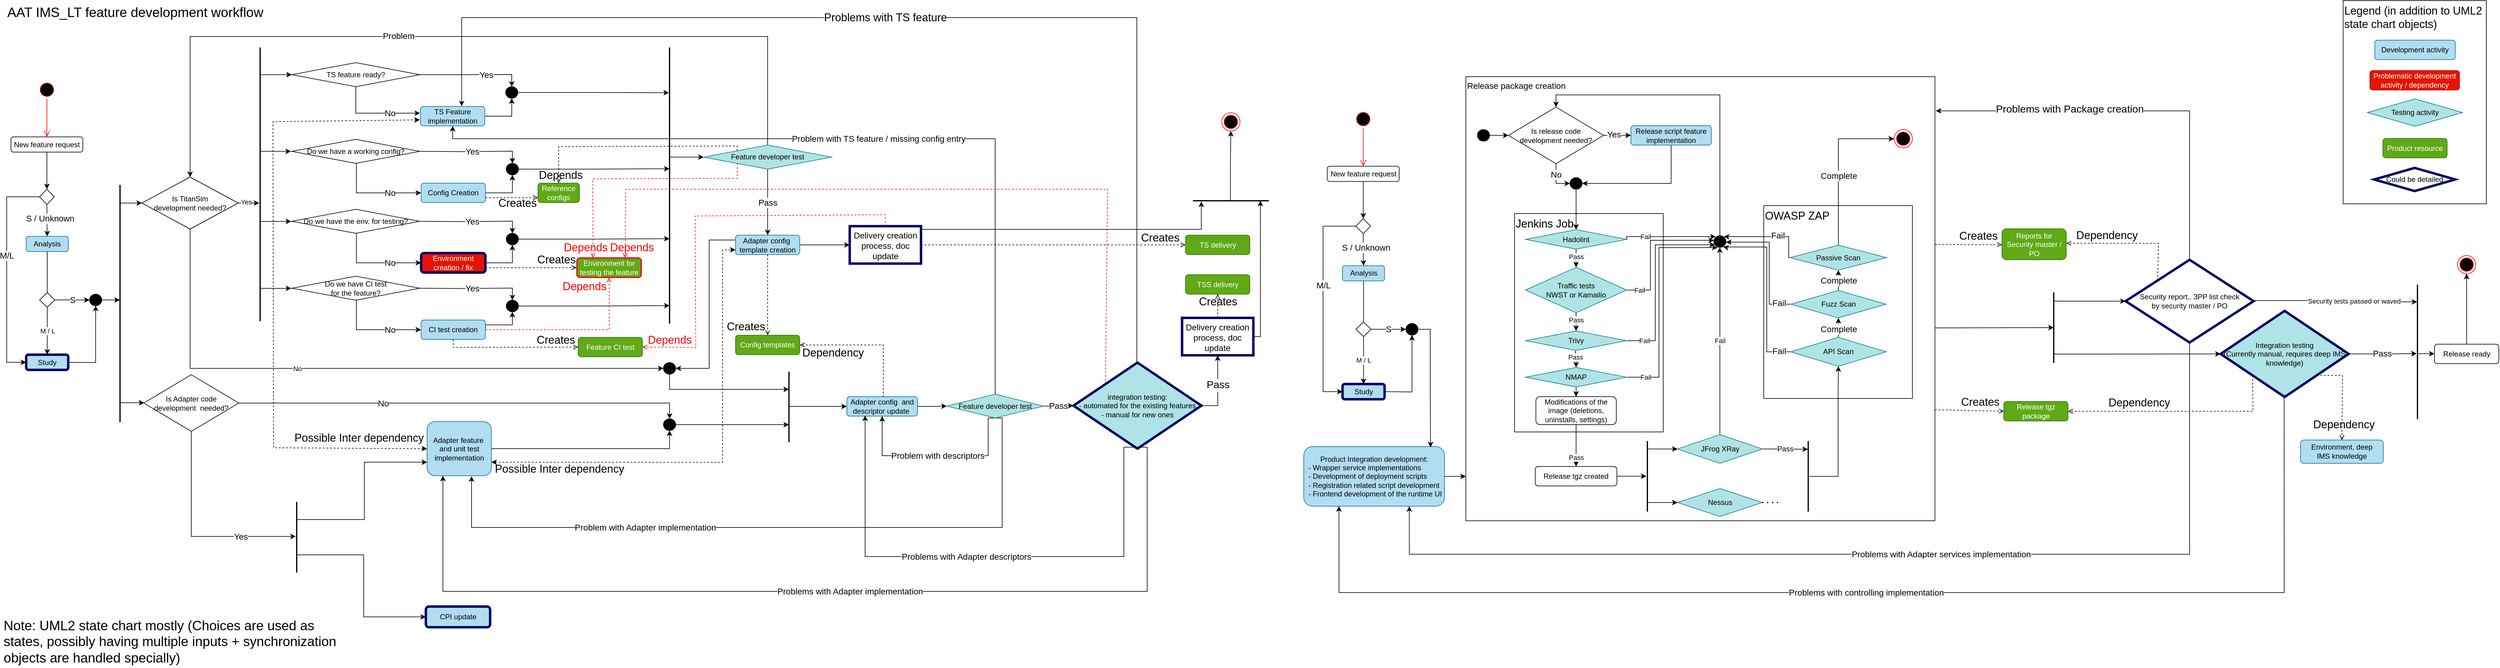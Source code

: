 <mxfile version="20.2.8" type="github">
  <diagram id="0DaNQtWEV84FX3U8s3Dl" name="Page-1">
    <mxGraphModel dx="5450" dy="2937" grid="0" gridSize="10" guides="1" tooltips="1" connect="1" arrows="1" fold="1" page="1" pageScale="1" pageWidth="4681" pageHeight="3300" math="0" shadow="0">
      <root>
        <mxCell id="0" />
        <mxCell id="1" parent="0" />
        <mxCell id="2JAsxOmvKEnWSwmgY7Z6-176" value="" style="ellipse;html=1;shape=startState;fillColor=#000000;strokeColor=#ff0000;" vertex="1" parent="1">
          <mxGeometry x="178" y="209.5" width="30" height="30" as="geometry" />
        </mxCell>
        <mxCell id="2JAsxOmvKEnWSwmgY7Z6-177" value="" style="edgeStyle=orthogonalEdgeStyle;html=1;verticalAlign=bottom;endArrow=open;endSize=8;strokeColor=#ff0000;rounded=0;entryX=0.5;entryY=0;entryDx=0;entryDy=0;" edge="1" parent="1" source="2JAsxOmvKEnWSwmgY7Z6-176" target="2JAsxOmvKEnWSwmgY7Z6-179">
          <mxGeometry relative="1" as="geometry">
            <mxPoint x="36" y="575" as="targetPoint" />
          </mxGeometry>
        </mxCell>
        <mxCell id="2JAsxOmvKEnWSwmgY7Z6-178" style="edgeStyle=orthogonalEdgeStyle;rounded=0;orthogonalLoop=1;jettySize=auto;html=1;exitX=0.5;exitY=1;exitDx=0;exitDy=0;" edge="1" parent="1" source="2JAsxOmvKEnWSwmgY7Z6-179" target="2JAsxOmvKEnWSwmgY7Z6-187">
          <mxGeometry relative="1" as="geometry" />
        </mxCell>
        <mxCell id="2JAsxOmvKEnWSwmgY7Z6-179" value="New feature request" style="rounded=1;whiteSpace=wrap;html=1;" vertex="1" parent="1">
          <mxGeometry x="134" y="302" width="118" height="25" as="geometry" />
        </mxCell>
        <mxCell id="2JAsxOmvKEnWSwmgY7Z6-180" value="M / L" style="edgeStyle=orthogonalEdgeStyle;rounded=0;orthogonalLoop=1;jettySize=auto;html=1;exitX=0.5;exitY=1;exitDx=0;exitDy=0;entryX=0.5;entryY=0;entryDx=0;entryDy=0;startArrow=none;" edge="1" parent="1" source="2JAsxOmvKEnWSwmgY7Z6-321" target="2JAsxOmvKEnWSwmgY7Z6-182">
          <mxGeometry relative="1" as="geometry" />
        </mxCell>
        <mxCell id="2JAsxOmvKEnWSwmgY7Z6-181" value="Analysis" style="rounded=1;whiteSpace=wrap;html=1;fillColor=#b1ddf0;strokeColor=#10739e;" vertex="1" parent="1">
          <mxGeometry x="159" y="465.5" width="69" height="25" as="geometry" />
        </mxCell>
        <mxCell id="2JAsxOmvKEnWSwmgY7Z6-182" value="Study" style="rounded=1;whiteSpace=wrap;html=1;fillColor=#b1ddf0;strokeColor=#000066;strokeWidth=4;" vertex="1" parent="1">
          <mxGeometry x="159" y="660" width="69" height="25" as="geometry" />
        </mxCell>
        <mxCell id="2JAsxOmvKEnWSwmgY7Z6-183" style="edgeStyle=orthogonalEdgeStyle;rounded=0;orthogonalLoop=1;jettySize=auto;html=1;exitX=1;exitY=0.5;exitDx=0;exitDy=0;entryX=0.5;entryY=0;entryDx=0;entryDy=0;" edge="1" parent="1" source="2JAsxOmvKEnWSwmgY7Z6-187" target="2JAsxOmvKEnWSwmgY7Z6-181">
          <mxGeometry relative="1" as="geometry" />
        </mxCell>
        <mxCell id="2JAsxOmvKEnWSwmgY7Z6-184" value="S / Unknown" style="edgeLabel;html=1;align=center;verticalAlign=middle;resizable=0;points=[];fontSize=14;" vertex="1" connectable="0" parent="2JAsxOmvKEnWSwmgY7Z6-183">
          <mxGeometry x="0.109" y="1" relative="1" as="geometry">
            <mxPoint x="3" y="-6" as="offset" />
          </mxGeometry>
        </mxCell>
        <mxCell id="2JAsxOmvKEnWSwmgY7Z6-185" style="edgeStyle=orthogonalEdgeStyle;rounded=0;orthogonalLoop=1;jettySize=auto;html=1;exitX=0.5;exitY=1;exitDx=0;exitDy=0;entryX=0;entryY=0.5;entryDx=0;entryDy=0;" edge="1" parent="1" source="2JAsxOmvKEnWSwmgY7Z6-187" target="2JAsxOmvKEnWSwmgY7Z6-182">
          <mxGeometry relative="1" as="geometry">
            <Array as="points">
              <mxPoint x="127" y="401" />
              <mxPoint x="127" y="673" />
            </Array>
          </mxGeometry>
        </mxCell>
        <mxCell id="2JAsxOmvKEnWSwmgY7Z6-186" value="M/L" style="edgeLabel;html=1;align=center;verticalAlign=middle;resizable=0;points=[];fontSize=14;" vertex="1" connectable="0" parent="2JAsxOmvKEnWSwmgY7Z6-185">
          <mxGeometry x="-0.02" y="3" relative="1" as="geometry">
            <mxPoint x="-3" y="-25" as="offset" />
          </mxGeometry>
        </mxCell>
        <mxCell id="2JAsxOmvKEnWSwmgY7Z6-187" value="" style="rhombus;whiteSpace=wrap;html=1;direction=south;" vertex="1" parent="1">
          <mxGeometry x="181" y="388" width="24" height="25" as="geometry" />
        </mxCell>
        <mxCell id="2JAsxOmvKEnWSwmgY7Z6-188" value="Yes" style="edgeStyle=orthogonalEdgeStyle;rounded=0;orthogonalLoop=1;jettySize=auto;html=1;exitX=1;exitY=0.5;exitDx=0;exitDy=0;entryX=0.5;entryY=0;entryDx=0;entryDy=0;fontSize=14;" edge="1" parent="1" source="2JAsxOmvKEnWSwmgY7Z6-190" target="2JAsxOmvKEnWSwmgY7Z6-219">
          <mxGeometry x="0.276" relative="1" as="geometry">
            <mxPoint x="993" y="198.98" as="targetPoint" />
            <mxPoint as="offset" />
          </mxGeometry>
        </mxCell>
        <mxCell id="2JAsxOmvKEnWSwmgY7Z6-189" value="No" style="edgeStyle=orthogonalEdgeStyle;rounded=0;orthogonalLoop=1;jettySize=auto;html=1;exitX=0.5;exitY=1;exitDx=0;exitDy=0;fontSize=14;entryX=-0.008;entryY=0.362;entryDx=0;entryDy=0;entryPerimeter=0;" edge="1" parent="1" source="2JAsxOmvKEnWSwmgY7Z6-190" target="2JAsxOmvKEnWSwmgY7Z6-194">
          <mxGeometry x="0.333" relative="1" as="geometry">
            <mxPoint x="788" y="247" as="targetPoint" />
            <Array as="points">
              <mxPoint x="700" y="263" />
              <mxPoint x="805" y="263" />
            </Array>
            <mxPoint as="offset" />
          </mxGeometry>
        </mxCell>
        <mxCell id="2JAsxOmvKEnWSwmgY7Z6-190" value="TS feature ready?" style="rhombus;whiteSpace=wrap;html=1;" vertex="1" parent="1">
          <mxGeometry x="595" y="180" width="210" height="39.5" as="geometry" />
        </mxCell>
        <mxCell id="2JAsxOmvKEnWSwmgY7Z6-191" style="edgeStyle=orthogonalEdgeStyle;rounded=0;orthogonalLoop=1;jettySize=auto;html=1;exitX=0.5;exitY=0.5;exitDx=0;exitDy=0;exitPerimeter=0;entryX=0;entryY=0.5;entryDx=0;entryDy=0;fontSize=14;" edge="1" parent="1" source="2JAsxOmvKEnWSwmgY7Z6-192" target="2JAsxOmvKEnWSwmgY7Z6-200">
          <mxGeometry relative="1" as="geometry">
            <Array as="points">
              <mxPoint x="1215" y="335" />
            </Array>
          </mxGeometry>
        </mxCell>
        <mxCell id="2JAsxOmvKEnWSwmgY7Z6-192" value="" style="line;strokeWidth=2;direction=south;html=1;fontSize=14;" vertex="1" parent="1">
          <mxGeometry x="1210" y="155" width="10" height="454" as="geometry" />
        </mxCell>
        <mxCell id="2JAsxOmvKEnWSwmgY7Z6-193" style="edgeStyle=orthogonalEdgeStyle;rounded=0;orthogonalLoop=1;jettySize=auto;html=1;exitX=1;exitY=0.5;exitDx=0;exitDy=0;entryX=0.5;entryY=1;entryDx=0;entryDy=0;fontSize=14;" edge="1" parent="1" source="2JAsxOmvKEnWSwmgY7Z6-194" target="2JAsxOmvKEnWSwmgY7Z6-219">
          <mxGeometry relative="1" as="geometry">
            <mxPoint x="994" y="268.01" as="targetPoint" />
          </mxGeometry>
        </mxCell>
        <mxCell id="2JAsxOmvKEnWSwmgY7Z6-194" value="TS Feature implementation" style="rounded=1;whiteSpace=wrap;html=1;fillColor=#b1ddf0;strokeColor=#10739e;" vertex="1" parent="1">
          <mxGeometry x="806.25" y="252" width="105.5" height="32" as="geometry" />
        </mxCell>
        <mxCell id="2JAsxOmvKEnWSwmgY7Z6-195" value="Do we have a working config?" style="rhombus;whiteSpace=wrap;html=1;" vertex="1" parent="1">
          <mxGeometry x="595" y="306" width="210" height="39.5" as="geometry" />
        </mxCell>
        <mxCell id="2JAsxOmvKEnWSwmgY7Z6-196" value="Do we have the env. for testing?" style="rhombus;whiteSpace=wrap;html=1;" vertex="1" parent="1">
          <mxGeometry x="595" y="421" width="210" height="39.5" as="geometry" />
        </mxCell>
        <mxCell id="2JAsxOmvKEnWSwmgY7Z6-197" style="edgeStyle=orthogonalEdgeStyle;rounded=0;orthogonalLoop=1;jettySize=auto;html=1;exitX=0.5;exitY=0;exitDx=0;exitDy=0;fontSize=14;entryX=0.5;entryY=0;entryDx=0;entryDy=0;" edge="1" parent="1" source="2JAsxOmvKEnWSwmgY7Z6-200" target="2JAsxOmvKEnWSwmgY7Z6-311">
          <mxGeometry relative="1" as="geometry">
            <mxPoint x="648" y="367" as="targetPoint" />
            <Array as="points">
              <mxPoint x="1376" y="137" />
              <mxPoint x="428" y="137" />
            </Array>
          </mxGeometry>
        </mxCell>
        <mxCell id="2JAsxOmvKEnWSwmgY7Z6-198" value="Problem" style="edgeLabel;html=1;align=center;verticalAlign=middle;resizable=0;points=[];fontSize=14;" vertex="1" connectable="0" parent="2JAsxOmvKEnWSwmgY7Z6-197">
          <mxGeometry x="-0.276" y="2" relative="1" as="geometry">
            <mxPoint x="-293" y="-3" as="offset" />
          </mxGeometry>
        </mxCell>
        <mxCell id="2JAsxOmvKEnWSwmgY7Z6-199" value="Pass" style="edgeStyle=orthogonalEdgeStyle;rounded=0;orthogonalLoop=1;jettySize=auto;html=1;exitX=0.5;exitY=1;exitDx=0;exitDy=0;entryX=0.5;entryY=0;entryDx=0;entryDy=0;fontSize=14;" edge="1" parent="1" source="2JAsxOmvKEnWSwmgY7Z6-200" target="2JAsxOmvKEnWSwmgY7Z6-352">
          <mxGeometry relative="1" as="geometry">
            <mxPoint x="1376" y="458" as="targetPoint" />
          </mxGeometry>
        </mxCell>
        <mxCell id="2JAsxOmvKEnWSwmgY7Z6-200" value="Feature developer test" style="rhombus;whiteSpace=wrap;html=1;fillColor=#b0e3e6;strokeColor=#0e8088;" vertex="1" parent="1">
          <mxGeometry x="1271" y="315.5" width="210" height="39.5" as="geometry" />
        </mxCell>
        <mxCell id="2JAsxOmvKEnWSwmgY7Z6-201" style="edgeStyle=orthogonalEdgeStyle;rounded=0;orthogonalLoop=1;jettySize=auto;html=1;entryX=1;entryY=0.5;entryDx=0;entryDy=0;exitX=0;exitY=0.25;exitDx=0;exitDy=0;" edge="1" parent="1" source="2JAsxOmvKEnWSwmgY7Z6-352" target="2JAsxOmvKEnWSwmgY7Z6-313">
          <mxGeometry relative="1" as="geometry">
            <mxPoint x="1313" y="612" as="sourcePoint" />
            <Array as="points">
              <mxPoint x="1280" y="471" />
              <mxPoint x="1280" y="683" />
            </Array>
          </mxGeometry>
        </mxCell>
        <mxCell id="2JAsxOmvKEnWSwmgY7Z6-202" value="No" style="edgeStyle=orthogonalEdgeStyle;rounded=0;orthogonalLoop=1;jettySize=auto;html=1;exitX=1;exitY=0.5;exitDx=0;exitDy=0;fontSize=14;entryX=0.5;entryY=0;entryDx=0;entryDy=0;" edge="1" parent="1" source="2JAsxOmvKEnWSwmgY7Z6-204" target="2JAsxOmvKEnWSwmgY7Z6-235">
          <mxGeometry x="-0.355" relative="1" as="geometry">
            <mxPoint x="1519" y="739" as="targetPoint" />
            <mxPoint as="offset" />
          </mxGeometry>
        </mxCell>
        <mxCell id="2JAsxOmvKEnWSwmgY7Z6-203" value="Yes" style="edgeStyle=orthogonalEdgeStyle;rounded=0;orthogonalLoop=1;jettySize=auto;html=1;exitX=0.5;exitY=1;exitDx=0;exitDy=0;entryX=0.489;entryY=0.593;entryDx=0;entryDy=0;fontSize=14;entryPerimeter=0;" edge="1" parent="1" source="2JAsxOmvKEnWSwmgY7Z6-204" target="2JAsxOmvKEnWSwmgY7Z6-347">
          <mxGeometry x="0.475" relative="1" as="geometry">
            <Array as="points">
              <mxPoint x="430" y="959" />
            </Array>
            <mxPoint as="offset" />
          </mxGeometry>
        </mxCell>
        <mxCell id="2JAsxOmvKEnWSwmgY7Z6-204" value="Is Adapter code&lt;br&gt;development&amp;nbsp;&amp;nbsp;needed?" style="rhombus;whiteSpace=wrap;html=1;" vertex="1" parent="1">
          <mxGeometry x="352" y="693" width="156" height="93" as="geometry" />
        </mxCell>
        <mxCell id="2JAsxOmvKEnWSwmgY7Z6-205" style="edgeStyle=orthogonalEdgeStyle;rounded=0;orthogonalLoop=1;jettySize=auto;html=1;exitX=1;exitY=0.5;exitDx=0;exitDy=0;fontSize=14;entryX=0.5;entryY=1;entryDx=0;entryDy=0;" edge="1" parent="1" source="2JAsxOmvKEnWSwmgY7Z6-206" target="2JAsxOmvKEnWSwmgY7Z6-235">
          <mxGeometry relative="1" as="geometry">
            <mxPoint x="1514" y="815" as="targetPoint" />
          </mxGeometry>
        </mxCell>
        <mxCell id="2JAsxOmvKEnWSwmgY7Z6-206" value="Adapter feature&amp;nbsp; and unit test implementation" style="rounded=1;whiteSpace=wrap;html=1;fillColor=#b1ddf0;strokeColor=#10739e;" vertex="1" parent="1">
          <mxGeometry x="817" y="770" width="105.5" height="89" as="geometry" />
        </mxCell>
        <mxCell id="2JAsxOmvKEnWSwmgY7Z6-207" style="edgeStyle=orthogonalEdgeStyle;rounded=0;orthogonalLoop=1;jettySize=auto;html=1;exitX=0.5;exitY=0.5;exitDx=0;exitDy=0;exitPerimeter=0;entryX=0;entryY=0.5;entryDx=0;entryDy=0;fontSize=14;" edge="1" parent="1" source="2JAsxOmvKEnWSwmgY7Z6-208" target="2JAsxOmvKEnWSwmgY7Z6-209">
          <mxGeometry relative="1" as="geometry">
            <Array as="points">
              <mxPoint x="1411" y="745" />
            </Array>
          </mxGeometry>
        </mxCell>
        <mxCell id="2JAsxOmvKEnWSwmgY7Z6-208" value="" style="line;strokeWidth=2;direction=south;html=1;fontSize=14;" vertex="1" parent="1">
          <mxGeometry x="1403" y="688" width="16" height="116" as="geometry" />
        </mxCell>
        <mxCell id="2JAsxOmvKEnWSwmgY7Z6-209" value="Adapter config&amp;nbsp; and descriptor update&amp;nbsp;" style="rounded=1;whiteSpace=wrap;html=1;fillColor=#b1ddf0;strokeColor=#10739e;" vertex="1" parent="1">
          <mxGeometry x="1506" y="729" width="116" height="32" as="geometry" />
        </mxCell>
        <mxCell id="2JAsxOmvKEnWSwmgY7Z6-210" style="edgeStyle=orthogonalEdgeStyle;rounded=0;orthogonalLoop=1;jettySize=auto;html=1;entryX=0;entryY=0.5;entryDx=0;entryDy=0;exitX=1;exitY=0.5;exitDx=0;exitDy=0;" edge="1" parent="1" source="2JAsxOmvKEnWSwmgY7Z6-209" target="2JAsxOmvKEnWSwmgY7Z6-215">
          <mxGeometry relative="1" as="geometry">
            <mxPoint x="1711" y="831.08" as="sourcePoint" />
          </mxGeometry>
        </mxCell>
        <mxCell id="2JAsxOmvKEnWSwmgY7Z6-211" value="Pass" style="edgeStyle=orthogonalEdgeStyle;rounded=0;orthogonalLoop=1;jettySize=auto;html=1;exitX=1;exitY=0.5;exitDx=0;exitDy=0;fontSize=14;entryX=0;entryY=0.5;entryDx=0;entryDy=0;" edge="1" parent="1" source="2JAsxOmvKEnWSwmgY7Z6-215" target="2JAsxOmvKEnWSwmgY7Z6-388">
          <mxGeometry relative="1" as="geometry">
            <mxPoint x="1905" y="749" as="targetPoint" />
          </mxGeometry>
        </mxCell>
        <mxCell id="2JAsxOmvKEnWSwmgY7Z6-212" value="Problem with Adapter implementation" style="edgeStyle=orthogonalEdgeStyle;rounded=0;orthogonalLoop=1;jettySize=auto;html=1;exitX=0.5;exitY=1;exitDx=0;exitDy=0;fontSize=14;entryX=0.688;entryY=1.009;entryDx=0;entryDy=0;entryPerimeter=0;" edge="1" parent="1" source="2JAsxOmvKEnWSwmgY7Z6-215" target="2JAsxOmvKEnWSwmgY7Z6-206">
          <mxGeometry x="0.356" relative="1" as="geometry">
            <mxPoint x="1111" y="831" as="targetPoint" />
            <Array as="points">
              <mxPoint x="1761" y="764" />
              <mxPoint x="1761" y="944" />
              <mxPoint x="890" y="944" />
              <mxPoint x="890" y="860" />
            </Array>
            <mxPoint as="offset" />
          </mxGeometry>
        </mxCell>
        <mxCell id="2JAsxOmvKEnWSwmgY7Z6-213" value="Problem with TS feature / missing config entry" style="edgeStyle=orthogonalEdgeStyle;rounded=0;orthogonalLoop=1;jettySize=auto;html=1;exitX=0.5;exitY=0;exitDx=0;exitDy=0;fontSize=14;entryX=0.5;entryY=1;entryDx=0;entryDy=0;" edge="1" parent="1" source="2JAsxOmvKEnWSwmgY7Z6-215" target="2JAsxOmvKEnWSwmgY7Z6-194">
          <mxGeometry x="-0.083" relative="1" as="geometry">
            <mxPoint x="1688" y="725" as="sourcePoint" />
            <mxPoint x="1079" y="418" as="targetPoint" />
            <Array as="points">
              <mxPoint x="1750" y="305" />
              <mxPoint x="859" y="305" />
            </Array>
            <mxPoint x="-1" as="offset" />
          </mxGeometry>
        </mxCell>
        <mxCell id="2JAsxOmvKEnWSwmgY7Z6-214" value="Problem with descriptors" style="edgeStyle=orthogonalEdgeStyle;rounded=0;orthogonalLoop=1;jettySize=auto;html=1;exitX=0.5;exitY=1;exitDx=0;exitDy=0;fontSize=14;entryX=0.5;entryY=1;entryDx=0;entryDy=0;" edge="1" parent="1" source="2JAsxOmvKEnWSwmgY7Z6-215" target="2JAsxOmvKEnWSwmgY7Z6-209">
          <mxGeometry relative="1" as="geometry">
            <mxPoint x="1529" y="760" as="targetPoint" />
            <Array as="points">
              <mxPoint x="1738" y="764" />
              <mxPoint x="1738" y="826" />
              <mxPoint x="1564" y="826" />
            </Array>
          </mxGeometry>
        </mxCell>
        <mxCell id="2JAsxOmvKEnWSwmgY7Z6-215" value="Feature developer test" style="rhombus;whiteSpace=wrap;html=1;fillColor=#b0e3e6;strokeColor=#0e8088;" vertex="1" parent="1">
          <mxGeometry x="1670" y="725" width="159" height="39" as="geometry" />
        </mxCell>
        <mxCell id="2JAsxOmvKEnWSwmgY7Z6-216" style="edgeStyle=orthogonalEdgeStyle;rounded=0;orthogonalLoop=1;jettySize=auto;html=1;exitX=1;exitY=0.5;exitDx=0;exitDy=0;entryX=0.354;entryY=0.527;entryDx=0;entryDy=0;entryPerimeter=0;" edge="1" parent="1" source="2JAsxOmvKEnWSwmgY7Z6-217">
          <mxGeometry relative="1" as="geometry">
            <mxPoint x="312.73" y="570.06" as="targetPoint" />
            <Array as="points" />
          </mxGeometry>
        </mxCell>
        <mxCell id="2JAsxOmvKEnWSwmgY7Z6-217" value="" style="shape=ellipse;html=1;fillColor=strokeColor;fontSize=18;fontColor=#ffffff;" vertex="1" parent="1">
          <mxGeometry x="263" y="560.5" width="20" height="19" as="geometry" />
        </mxCell>
        <mxCell id="2JAsxOmvKEnWSwmgY7Z6-218" style="edgeStyle=orthogonalEdgeStyle;rounded=0;orthogonalLoop=1;jettySize=auto;html=1;exitX=1;exitY=0.5;exitDx=0;exitDy=0;fontSize=14;entryX=0.164;entryY=0.594;entryDx=0;entryDy=0;entryPerimeter=0;" edge="1" parent="1" source="2JAsxOmvKEnWSwmgY7Z6-219" target="2JAsxOmvKEnWSwmgY7Z6-192">
          <mxGeometry relative="1" as="geometry">
            <mxPoint x="1208.5" y="228.833" as="targetPoint" />
          </mxGeometry>
        </mxCell>
        <mxCell id="2JAsxOmvKEnWSwmgY7Z6-219" value="" style="shape=ellipse;html=1;fillColor=strokeColor;fontSize=18;fontColor=#ffffff;" vertex="1" parent="1">
          <mxGeometry x="946" y="219.5" width="20" height="19" as="geometry" />
        </mxCell>
        <mxCell id="2JAsxOmvKEnWSwmgY7Z6-220" value="Yes" style="edgeStyle=orthogonalEdgeStyle;rounded=0;orthogonalLoop=1;jettySize=auto;html=1;exitX=1;exitY=0.5;exitDx=0;exitDy=0;entryX=0.5;entryY=0;entryDx=0;entryDy=0;fontSize=14;" edge="1" parent="1" target="2JAsxOmvKEnWSwmgY7Z6-225">
          <mxGeometry relative="1" as="geometry">
            <mxPoint x="806" y="325.75" as="sourcePoint" />
            <mxPoint x="994" y="324.98" as="targetPoint" />
          </mxGeometry>
        </mxCell>
        <mxCell id="2JAsxOmvKEnWSwmgY7Z6-221" value="No" style="edgeStyle=orthogonalEdgeStyle;rounded=0;orthogonalLoop=1;jettySize=auto;html=1;exitX=0.5;exitY=1;exitDx=0;exitDy=0;fontSize=14;entryX=0;entryY=0.5;entryDx=0;entryDy=0;" edge="1" parent="1" target="2JAsxOmvKEnWSwmgY7Z6-223">
          <mxGeometry x="0.333" relative="1" as="geometry">
            <mxPoint x="701" y="345.5" as="sourcePoint" />
            <mxPoint x="789" y="373" as="targetPoint" />
            <Array as="points">
              <mxPoint x="701" y="394" />
            </Array>
            <mxPoint as="offset" />
          </mxGeometry>
        </mxCell>
        <mxCell id="2JAsxOmvKEnWSwmgY7Z6-222" style="edgeStyle=orthogonalEdgeStyle;rounded=0;orthogonalLoop=1;jettySize=auto;html=1;exitX=1;exitY=0.5;exitDx=0;exitDy=0;entryX=0.5;entryY=1;entryDx=0;entryDy=0;fontSize=14;" edge="1" parent="1" source="2JAsxOmvKEnWSwmgY7Z6-223" target="2JAsxOmvKEnWSwmgY7Z6-225">
          <mxGeometry relative="1" as="geometry">
            <mxPoint x="995" y="394.01" as="targetPoint" />
          </mxGeometry>
        </mxCell>
        <mxCell id="2JAsxOmvKEnWSwmgY7Z6-223" value="Config Creation" style="rounded=1;whiteSpace=wrap;html=1;fillColor=#b1ddf0;strokeColor=#10739e;" vertex="1" parent="1">
          <mxGeometry x="807.25" y="378" width="105.5" height="32" as="geometry" />
        </mxCell>
        <mxCell id="2JAsxOmvKEnWSwmgY7Z6-224" style="edgeStyle=orthogonalEdgeStyle;rounded=0;orthogonalLoop=1;jettySize=auto;html=1;exitX=1;exitY=0.5;exitDx=0;exitDy=0;fontSize=14;entryX=0.188;entryY=0.608;entryDx=0;entryDy=0;entryPerimeter=0;" edge="1" parent="1" source="2JAsxOmvKEnWSwmgY7Z6-225">
          <mxGeometry relative="1" as="geometry">
            <mxPoint x="1214.92" y="354.32" as="targetPoint" />
          </mxGeometry>
        </mxCell>
        <mxCell id="2JAsxOmvKEnWSwmgY7Z6-225" value="" style="shape=ellipse;html=1;fillColor=strokeColor;fontSize=18;fontColor=#ffffff;" vertex="1" parent="1">
          <mxGeometry x="947" y="345.5" width="20" height="19" as="geometry" />
        </mxCell>
        <mxCell id="2JAsxOmvKEnWSwmgY7Z6-226" value="Yes" style="edgeStyle=orthogonalEdgeStyle;rounded=0;orthogonalLoop=1;jettySize=auto;html=1;exitX=1;exitY=0.5;exitDx=0;exitDy=0;entryX=0.5;entryY=0;entryDx=0;entryDy=0;fontSize=14;" edge="1" parent="1" target="2JAsxOmvKEnWSwmgY7Z6-231">
          <mxGeometry relative="1" as="geometry">
            <mxPoint x="806" y="440.75" as="sourcePoint" />
            <mxPoint x="994" y="439.98" as="targetPoint" />
          </mxGeometry>
        </mxCell>
        <mxCell id="2JAsxOmvKEnWSwmgY7Z6-227" value="No" style="edgeStyle=orthogonalEdgeStyle;rounded=0;orthogonalLoop=1;jettySize=auto;html=1;exitX=0.5;exitY=1;exitDx=0;exitDy=0;fontSize=14;entryX=0;entryY=0.5;entryDx=0;entryDy=0;" edge="1" parent="1" target="2JAsxOmvKEnWSwmgY7Z6-229">
          <mxGeometry x="0.333" relative="1" as="geometry">
            <mxPoint x="701" y="460.5" as="sourcePoint" />
            <mxPoint x="789" y="488" as="targetPoint" />
            <Array as="points">
              <mxPoint x="701" y="509" />
            </Array>
            <mxPoint as="offset" />
          </mxGeometry>
        </mxCell>
        <mxCell id="2JAsxOmvKEnWSwmgY7Z6-228" style="edgeStyle=orthogonalEdgeStyle;rounded=0;orthogonalLoop=1;jettySize=auto;html=1;exitX=1;exitY=0.5;exitDx=0;exitDy=0;entryX=0.5;entryY=1;entryDx=0;entryDy=0;fontSize=14;" edge="1" parent="1" source="2JAsxOmvKEnWSwmgY7Z6-229" target="2JAsxOmvKEnWSwmgY7Z6-231">
          <mxGeometry relative="1" as="geometry">
            <mxPoint x="995" y="509.01" as="targetPoint" />
          </mxGeometry>
        </mxCell>
        <mxCell id="2JAsxOmvKEnWSwmgY7Z6-229" value="Environment creation / fix" style="rounded=1;whiteSpace=wrap;html=1;fillColor=#e51400;fontColor=#ffffff;strokeColor=#000066;strokeWidth=4;" vertex="1" parent="1">
          <mxGeometry x="807.25" y="493" width="105.5" height="32" as="geometry" />
        </mxCell>
        <mxCell id="2JAsxOmvKEnWSwmgY7Z6-230" style="edgeStyle=orthogonalEdgeStyle;rounded=0;orthogonalLoop=1;jettySize=auto;html=1;exitX=1;exitY=0.5;exitDx=0;exitDy=0;fontSize=14;entryX=0.188;entryY=0.608;entryDx=0;entryDy=0;entryPerimeter=0;" edge="1" parent="1" source="2JAsxOmvKEnWSwmgY7Z6-231">
          <mxGeometry relative="1" as="geometry">
            <mxPoint x="1214.92" y="469.32" as="targetPoint" />
          </mxGeometry>
        </mxCell>
        <mxCell id="2JAsxOmvKEnWSwmgY7Z6-231" value="" style="shape=ellipse;html=1;fillColor=strokeColor;fontSize=18;fontColor=#ffffff;" vertex="1" parent="1">
          <mxGeometry x="947" y="460.5" width="20" height="19" as="geometry" />
        </mxCell>
        <mxCell id="2JAsxOmvKEnWSwmgY7Z6-232" value="" style="endArrow=classic;html=1;rounded=0;fontSize=14;exitX=1;exitY=0.5;exitDx=0;exitDy=0;entryX=0.5;entryY=1;entryDx=0;entryDy=0;" edge="1" parent="1" source="2JAsxOmvKEnWSwmgY7Z6-182" target="2JAsxOmvKEnWSwmgY7Z6-217">
          <mxGeometry width="50" height="50" relative="1" as="geometry">
            <mxPoint x="592" y="612" as="sourcePoint" />
            <mxPoint x="642" y="562" as="targetPoint" />
            <Array as="points">
              <mxPoint x="273" y="673" />
            </Array>
          </mxGeometry>
        </mxCell>
        <mxCell id="2JAsxOmvKEnWSwmgY7Z6-233" value="S" style="endArrow=classic;html=1;rounded=0;fontSize=14;exitX=1;exitY=0.5;exitDx=0;exitDy=0;entryX=0;entryY=0.5;entryDx=0;entryDy=0;" edge="1" parent="1" source="2JAsxOmvKEnWSwmgY7Z6-321" target="2JAsxOmvKEnWSwmgY7Z6-217">
          <mxGeometry width="50" height="50" relative="1" as="geometry">
            <mxPoint x="592" y="612" as="sourcePoint" />
            <mxPoint x="312" y="559" as="targetPoint" />
          </mxGeometry>
        </mxCell>
        <mxCell id="2JAsxOmvKEnWSwmgY7Z6-234" style="edgeStyle=orthogonalEdgeStyle;rounded=0;orthogonalLoop=1;jettySize=auto;html=1;exitX=1;exitY=0.5;exitDx=0;exitDy=0;entryX=0.75;entryY=0.5;entryDx=0;entryDy=0;entryPerimeter=0;fontSize=14;" edge="1" parent="1" source="2JAsxOmvKEnWSwmgY7Z6-235" target="2JAsxOmvKEnWSwmgY7Z6-208">
          <mxGeometry relative="1" as="geometry" />
        </mxCell>
        <mxCell id="2JAsxOmvKEnWSwmgY7Z6-235" value="" style="shape=ellipse;html=1;fillColor=strokeColor;fontSize=18;fontColor=#ffffff;" vertex="1" parent="1">
          <mxGeometry x="1205" y="765.5" width="20" height="19" as="geometry" />
        </mxCell>
        <mxCell id="2JAsxOmvKEnWSwmgY7Z6-236" style="edgeStyle=orthogonalEdgeStyle;rounded=0;orthogonalLoop=1;jettySize=auto;html=1;exitX=1;exitY=0.5;exitDx=0;exitDy=0;entryX=0.5;entryY=0.505;entryDx=0;entryDy=0;entryPerimeter=0;" edge="1" parent="1" source="2JAsxOmvKEnWSwmgY7Z6-237" target="2JAsxOmvKEnWSwmgY7Z6-289">
          <mxGeometry relative="1" as="geometry">
            <Array as="points">
              <mxPoint x="3290" y="616" />
              <mxPoint x="3426" y="616" />
            </Array>
          </mxGeometry>
        </mxCell>
        <mxCell id="2JAsxOmvKEnWSwmgY7Z6-237" value="Release package creation" style="rounded=0;html=1;align=left;horizontal=1;verticalAlign=top;whiteSpace=wrap;fontSize=14;" vertex="1" parent="1">
          <mxGeometry x="2522" y="203" width="770" height="730" as="geometry" />
        </mxCell>
        <mxCell id="2JAsxOmvKEnWSwmgY7Z6-238" value="Jenkins Job" style="rounded=0;html=1;align=left;horizontal=1;verticalAlign=top;whiteSpace=wrap;fontSize=18;" vertex="1" parent="1">
          <mxGeometry x="2602" y="428" width="244" height="359" as="geometry" />
        </mxCell>
        <mxCell id="2JAsxOmvKEnWSwmgY7Z6-239" value="Release tgz package" style="rounded=1;whiteSpace=wrap;html=1;fillColor=#60a917;fontColor=#ffffff;strokeColor=#2D7600;" vertex="1" parent="1">
          <mxGeometry x="3405" y="737" width="105.5" height="32" as="geometry" />
        </mxCell>
        <mxCell id="2JAsxOmvKEnWSwmgY7Z6-240" style="edgeStyle=orthogonalEdgeStyle;rounded=0;orthogonalLoop=1;jettySize=auto;html=1;exitX=1;exitY=0.5;exitDx=0;exitDy=0;fontSize=14;entryX=0;entryY=0.5;entryDx=0;entryDy=0;" edge="1" parent="1" source="2JAsxOmvKEnWSwmgY7Z6-241" target="2JAsxOmvKEnWSwmgY7Z6-316">
          <mxGeometry relative="1" as="geometry">
            <mxPoint x="2580.92" y="473.82" as="targetPoint" />
          </mxGeometry>
        </mxCell>
        <mxCell id="2JAsxOmvKEnWSwmgY7Z6-241" value="" style="shape=ellipse;html=1;fillColor=strokeColor;fontSize=18;fontColor=#ffffff;" vertex="1" parent="1">
          <mxGeometry x="2541" y="290" width="20" height="19" as="geometry" />
        </mxCell>
        <mxCell id="2JAsxOmvKEnWSwmgY7Z6-242" value="Pass" style="edgeStyle=orthogonalEdgeStyle;rounded=0;orthogonalLoop=1;jettySize=auto;html=1;exitX=0.5;exitY=1;exitDx=0;exitDy=0;" edge="1" parent="1" source="2JAsxOmvKEnWSwmgY7Z6-244" target="2JAsxOmvKEnWSwmgY7Z6-247">
          <mxGeometry x="0.3" relative="1" as="geometry">
            <mxPoint as="offset" />
          </mxGeometry>
        </mxCell>
        <mxCell id="2JAsxOmvKEnWSwmgY7Z6-243" value="Fail" style="edgeStyle=orthogonalEdgeStyle;rounded=0;orthogonalLoop=1;jettySize=auto;html=1;exitX=1;exitY=0.5;exitDx=0;exitDy=0;entryX=0.156;entryY=0.076;entryDx=0;entryDy=0;entryPerimeter=0;" edge="1" parent="1" source="2JAsxOmvKEnWSwmgY7Z6-244" target="2JAsxOmvKEnWSwmgY7Z6-300">
          <mxGeometry x="-0.528" relative="1" as="geometry">
            <Array as="points">
              <mxPoint x="2786" y="465" />
            </Array>
            <mxPoint as="offset" />
          </mxGeometry>
        </mxCell>
        <mxCell id="2JAsxOmvKEnWSwmgY7Z6-244" value="Hadolint" style="rhombus;whiteSpace=wrap;html=1;fillColor=#b0e3e6;strokeColor=#0e8088;" vertex="1" parent="1">
          <mxGeometry x="2620" y="454.5" width="166" height="32" as="geometry" />
        </mxCell>
        <mxCell id="2JAsxOmvKEnWSwmgY7Z6-245" value="Pass" style="edgeStyle=orthogonalEdgeStyle;rounded=0;orthogonalLoop=1;jettySize=auto;html=1;exitX=0.5;exitY=1;exitDx=0;exitDy=0;entryX=0.5;entryY=0;entryDx=0;entryDy=0;" edge="1" parent="1" source="2JAsxOmvKEnWSwmgY7Z6-247" target="2JAsxOmvKEnWSwmgY7Z6-250">
          <mxGeometry x="-0.2" relative="1" as="geometry">
            <mxPoint as="offset" />
          </mxGeometry>
        </mxCell>
        <mxCell id="2JAsxOmvKEnWSwmgY7Z6-246" value="Fail" style="edgeStyle=orthogonalEdgeStyle;rounded=0;orthogonalLoop=1;jettySize=auto;html=1;exitX=1;exitY=0.5;exitDx=0;exitDy=0;entryX=0.016;entryY=0.361;entryDx=0;entryDy=0;entryPerimeter=0;" edge="1" parent="1" source="2JAsxOmvKEnWSwmgY7Z6-247" target="2JAsxOmvKEnWSwmgY7Z6-300">
          <mxGeometry x="-0.816" relative="1" as="geometry">
            <Array as="points">
              <mxPoint x="2825" y="554" />
              <mxPoint x="2825" y="472" />
              <mxPoint x="2929" y="472" />
            </Array>
            <mxPoint as="offset" />
          </mxGeometry>
        </mxCell>
        <mxCell id="2JAsxOmvKEnWSwmgY7Z6-247" value="Traffic tests&lt;br&gt;NWST or Kamailio" style="rhombus;whiteSpace=wrap;html=1;fillColor=#b0e3e6;strokeColor=#0e8088;" vertex="1" parent="1">
          <mxGeometry x="2620" y="516.5" width="166" height="74.5" as="geometry" />
        </mxCell>
        <mxCell id="2JAsxOmvKEnWSwmgY7Z6-248" value="Pass" style="edgeStyle=orthogonalEdgeStyle;rounded=0;orthogonalLoop=1;jettySize=auto;html=1;exitX=0.5;exitY=1;exitDx=0;exitDy=0;entryX=0.5;entryY=0;entryDx=0;entryDy=0;" edge="1" parent="1" source="2JAsxOmvKEnWSwmgY7Z6-250" target="2JAsxOmvKEnWSwmgY7Z6-257">
          <mxGeometry x="-0.2" relative="1" as="geometry">
            <Array as="points">
              <mxPoint x="2702" y="653" />
              <mxPoint x="2702" y="667" />
              <mxPoint x="2703" y="667" />
            </Array>
            <mxPoint as="offset" />
          </mxGeometry>
        </mxCell>
        <mxCell id="2JAsxOmvKEnWSwmgY7Z6-249" value="Fail" style="edgeStyle=orthogonalEdgeStyle;rounded=0;orthogonalLoop=1;jettySize=auto;html=1;exitX=1;exitY=0.5;exitDx=0;exitDy=0;entryX=0.094;entryY=0.782;entryDx=0;entryDy=0;entryPerimeter=0;" edge="1" parent="1" source="2JAsxOmvKEnWSwmgY7Z6-250" target="2JAsxOmvKEnWSwmgY7Z6-300">
          <mxGeometry x="-0.807" relative="1" as="geometry">
            <mxPoint x="2927" y="473" as="targetPoint" />
            <Array as="points">
              <mxPoint x="2833" y="637" />
              <mxPoint x="2833" y="479" />
            </Array>
            <mxPoint as="offset" />
          </mxGeometry>
        </mxCell>
        <mxCell id="2JAsxOmvKEnWSwmgY7Z6-250" value="Trivy" style="rhombus;whiteSpace=wrap;html=1;fillColor=#b0e3e6;strokeColor=#0e8088;" vertex="1" parent="1">
          <mxGeometry x="2620" y="621" width="166" height="32" as="geometry" />
        </mxCell>
        <mxCell id="2JAsxOmvKEnWSwmgY7Z6-251" value="Fail" style="edgeStyle=orthogonalEdgeStyle;rounded=0;orthogonalLoop=1;jettySize=auto;html=1;exitX=0.5;exitY=0;exitDx=0;exitDy=0;entryX=0.5;entryY=1;entryDx=0;entryDy=0;" edge="1" parent="1" source="2JAsxOmvKEnWSwmgY7Z6-253" target="2JAsxOmvKEnWSwmgY7Z6-300">
          <mxGeometry relative="1" as="geometry" />
        </mxCell>
        <mxCell id="2JAsxOmvKEnWSwmgY7Z6-252" value="Pass" style="edgeStyle=orthogonalEdgeStyle;rounded=0;orthogonalLoop=1;jettySize=auto;html=1;exitX=1;exitY=0.5;exitDx=0;exitDy=0;entryX=0.116;entryY=0.524;entryDx=0;entryDy=0;entryPerimeter=0;fontSize=12;" edge="1" parent="1" source="2JAsxOmvKEnWSwmgY7Z6-253" target="2JAsxOmvKEnWSwmgY7Z6-336">
          <mxGeometry relative="1" as="geometry" />
        </mxCell>
        <mxCell id="2JAsxOmvKEnWSwmgY7Z6-253" value="JFrog XRay" style="rhombus;whiteSpace=wrap;html=1;fillColor=#b0e3e6;strokeColor=#0e8088;" vertex="1" parent="1">
          <mxGeometry x="2869.5" y="791.37" width="139" height="47.25" as="geometry" />
        </mxCell>
        <mxCell id="2JAsxOmvKEnWSwmgY7Z6-254" value="Fail" style="edgeStyle=orthogonalEdgeStyle;rounded=0;orthogonalLoop=1;jettySize=auto;html=1;exitX=1;exitY=0.5;exitDx=0;exitDy=0;entryX=0.303;entryY=1.075;entryDx=0;entryDy=0;entryPerimeter=0;" edge="1" parent="1" source="2JAsxOmvKEnWSwmgY7Z6-257" target="2JAsxOmvKEnWSwmgY7Z6-300">
          <mxGeometry x="-0.833" relative="1" as="geometry">
            <Array as="points">
              <mxPoint x="2839" y="697" />
              <mxPoint x="2839" y="484" />
              <mxPoint x="2935" y="484" />
            </Array>
            <mxPoint as="offset" />
          </mxGeometry>
        </mxCell>
        <mxCell id="2JAsxOmvKEnWSwmgY7Z6-255" value="Pass" style="edgeStyle=orthogonalEdgeStyle;rounded=0;orthogonalLoop=1;jettySize=auto;html=1;exitX=0.5;exitY=1;exitDx=0;exitDy=0;entryX=0.5;entryY=0;entryDx=0;entryDy=0;" edge="1" parent="1" source="2JAsxOmvKEnWSwmgY7Z6-333" target="2JAsxOmvKEnWSwmgY7Z6-298">
          <mxGeometry x="0.563" relative="1" as="geometry">
            <Array as="points" />
            <mxPoint as="offset" />
          </mxGeometry>
        </mxCell>
        <mxCell id="2JAsxOmvKEnWSwmgY7Z6-256" style="edgeStyle=orthogonalEdgeStyle;rounded=0;orthogonalLoop=1;jettySize=auto;html=1;exitX=0.5;exitY=1;exitDx=0;exitDy=0;entryX=0.5;entryY=0;entryDx=0;entryDy=0;fontSize=18;" edge="1" parent="1" source="2JAsxOmvKEnWSwmgY7Z6-257" target="2JAsxOmvKEnWSwmgY7Z6-333">
          <mxGeometry relative="1" as="geometry" />
        </mxCell>
        <mxCell id="2JAsxOmvKEnWSwmgY7Z6-257" value="NMAP" style="rhombus;whiteSpace=wrap;html=1;fillColor=#b0e3e6;strokeColor=#0e8088;" vertex="1" parent="1">
          <mxGeometry x="2620" y="681" width="166" height="32" as="geometry" />
        </mxCell>
        <mxCell id="2JAsxOmvKEnWSwmgY7Z6-258" value="OWASP ZAP" style="rounded=0;html=1;align=left;horizontal=1;verticalAlign=top;whiteSpace=wrap;fontSize=18;" vertex="1" parent="1">
          <mxGeometry x="3011" y="415" width="244" height="317" as="geometry" />
        </mxCell>
        <mxCell id="2JAsxOmvKEnWSwmgY7Z6-259" value="Fail" style="edgeStyle=orthogonalEdgeStyle;rounded=0;orthogonalLoop=1;jettySize=auto;html=1;exitX=0;exitY=0.5;exitDx=0;exitDy=0;entryX=0.825;entryY=0.066;entryDx=0;entryDy=0;fontSize=14;entryPerimeter=0;" edge="1" parent="1" source="2JAsxOmvKEnWSwmgY7Z6-290" target="2JAsxOmvKEnWSwmgY7Z6-300">
          <mxGeometry x="-0.238" y="-2" relative="1" as="geometry">
            <Array as="points">
              <mxPoint x="3052" y="501" />
              <mxPoint x="3052" y="466" />
              <mxPoint x="2949" y="466" />
            </Array>
            <mxPoint as="offset" />
          </mxGeometry>
        </mxCell>
        <mxCell id="2JAsxOmvKEnWSwmgY7Z6-260" value="Complete" style="edgeStyle=orthogonalEdgeStyle;rounded=0;orthogonalLoop=1;jettySize=auto;html=1;exitX=0.5;exitY=0;exitDx=0;exitDy=0;entryX=0;entryY=0.5;entryDx=0;entryDy=0;fontSize=14;" edge="1" parent="1" source="2JAsxOmvKEnWSwmgY7Z6-290" target="2JAsxOmvKEnWSwmgY7Z6-326">
          <mxGeometry x="-0.144" relative="1" as="geometry">
            <mxPoint as="offset" />
          </mxGeometry>
        </mxCell>
        <mxCell id="2JAsxOmvKEnWSwmgY7Z6-262" style="edgeStyle=orthogonalEdgeStyle;rounded=0;orthogonalLoop=1;jettySize=auto;html=1;exitX=0.5;exitY=0;exitDx=0;exitDy=0;entryX=1.002;entryY=0.077;entryDx=0;entryDy=0;entryPerimeter=0;fontSize=12;" edge="1" parent="1" source="2JAsxOmvKEnWSwmgY7Z6-264" target="2JAsxOmvKEnWSwmgY7Z6-237">
          <mxGeometry relative="1" as="geometry" />
        </mxCell>
        <mxCell id="2JAsxOmvKEnWSwmgY7Z6-263" value="Problems with Package creation" style="edgeLabel;html=1;align=center;verticalAlign=middle;resizable=0;points=[];fontSize=17;" vertex="1" connectable="0" parent="2JAsxOmvKEnWSwmgY7Z6-262">
          <mxGeometry x="0.337" y="-2" relative="1" as="geometry">
            <mxPoint as="offset" />
          </mxGeometry>
        </mxCell>
        <mxCell id="2JAsxOmvKEnWSwmgY7Z6-264" value="Security report,. 3PP list check&lt;br&gt;by security master / PO" style="rhombus;whiteSpace=wrap;html=1;strokeColor=#000066;strokeWidth=4;" vertex="1" parent="1">
          <mxGeometry x="3605" y="504" width="210" height="136" as="geometry" />
        </mxCell>
        <mxCell id="2JAsxOmvKEnWSwmgY7Z6-265" value="Problems with Adapter services implementation" style="edgeStyle=orthogonalEdgeStyle;rounded=0;orthogonalLoop=1;jettySize=auto;html=1;fontSize=14;exitX=0.5;exitY=1;exitDx=0;exitDy=0;entryX=0.75;entryY=1;entryDx=0;entryDy=0;" edge="1" parent="1" source="2JAsxOmvKEnWSwmgY7Z6-264" target="2JAsxOmvKEnWSwmgY7Z6-390">
          <mxGeometry x="-0.114" relative="1" as="geometry">
            <mxPoint x="3324" y="644" as="sourcePoint" />
            <mxPoint x="1175" y="831" as="targetPoint" />
            <Array as="points">
              <mxPoint x="3710" y="988" />
              <mxPoint x="2429" y="988" />
            </Array>
            <mxPoint as="offset" />
          </mxGeometry>
        </mxCell>
        <mxCell id="2JAsxOmvKEnWSwmgY7Z6-266" value="Reports for Security master / PO" style="rounded=1;whiteSpace=wrap;html=1;fillColor=#60a917;fontColor=#ffffff;strokeColor=#2D7600;" vertex="1" parent="1">
          <mxGeometry x="3402" y="453" width="105.5" height="51" as="geometry" />
        </mxCell>
        <mxCell id="2JAsxOmvKEnWSwmgY7Z6-268" value="Integration testing&lt;br&gt;(Currently manual, requires deep IMS knowledge)" style="rhombus;whiteSpace=wrap;html=1;fillColor=#b0e3e6;strokeColor=#000066;strokeWidth=4;" vertex="1" parent="1">
          <mxGeometry x="3761" y="588" width="210" height="141.5" as="geometry" />
        </mxCell>
        <mxCell id="2JAsxOmvKEnWSwmgY7Z6-271" style="edgeStyle=orthogonalEdgeStyle;rounded=0;orthogonalLoop=1;jettySize=auto;html=1;exitX=1;exitY=0.5;exitDx=0;exitDy=0;entryX=0.127;entryY=0.531;entryDx=0;entryDy=0;entryPerimeter=0;fontSize=14;" edge="1" parent="1" source="2JAsxOmvKEnWSwmgY7Z6-264" target="2JAsxOmvKEnWSwmgY7Z6-274">
          <mxGeometry relative="1" as="geometry">
            <mxPoint x="4084" y="508.5" as="sourcePoint" />
            <Array as="points">
              <mxPoint x="3938" y="571" />
              <mxPoint x="3938" y="573" />
            </Array>
          </mxGeometry>
        </mxCell>
        <mxCell id="2JAsxOmvKEnWSwmgY7Z6-272" value="Security tests passed or waved" style="edgeLabel;html=1;align=center;verticalAlign=middle;resizable=0;points=[];" vertex="1" connectable="0" parent="2JAsxOmvKEnWSwmgY7Z6-271">
          <mxGeometry x="0.588" relative="1" as="geometry">
            <mxPoint x="-48" y="-1" as="offset" />
          </mxGeometry>
        </mxCell>
        <mxCell id="2JAsxOmvKEnWSwmgY7Z6-273" style="edgeStyle=orthogonalEdgeStyle;rounded=0;orthogonalLoop=1;jettySize=auto;html=1;exitX=0.513;exitY=0.484;exitDx=0;exitDy=0;exitPerimeter=0;entryX=0;entryY=0.485;entryDx=0;entryDy=0;fontSize=14;entryPerimeter=0;" edge="1" parent="1" source="2JAsxOmvKEnWSwmgY7Z6-274" target="2JAsxOmvKEnWSwmgY7Z6-277">
          <mxGeometry relative="1" as="geometry">
            <mxPoint x="4114" y="626.5" as="targetPoint" />
            <Array as="points" />
            <mxPoint x="4085.0" y="616.5" as="sourcePoint" />
          </mxGeometry>
        </mxCell>
        <mxCell id="2JAsxOmvKEnWSwmgY7Z6-274" value="" style="line;strokeWidth=2;direction=south;html=1;fontSize=14;" vertex="1" parent="1">
          <mxGeometry x="4076" y="545" width="16" height="221" as="geometry" />
        </mxCell>
        <mxCell id="2JAsxOmvKEnWSwmgY7Z6-275" value="Pass" style="edgeStyle=orthogonalEdgeStyle;rounded=0;orthogonalLoop=1;jettySize=auto;html=1;exitX=1;exitY=0.5;exitDx=0;exitDy=0;entryX=0.512;entryY=0.579;entryDx=0;entryDy=0;entryPerimeter=0;fontSize=14;" edge="1" parent="1" source="2JAsxOmvKEnWSwmgY7Z6-268" target="2JAsxOmvKEnWSwmgY7Z6-274">
          <mxGeometry relative="1" as="geometry">
            <mxPoint x="3933" y="657" as="sourcePoint" />
            <Array as="points" />
          </mxGeometry>
        </mxCell>
        <mxCell id="2JAsxOmvKEnWSwmgY7Z6-276" style="edgeStyle=orthogonalEdgeStyle;rounded=0;orthogonalLoop=1;jettySize=auto;html=1;exitX=0.5;exitY=0;exitDx=0;exitDy=0;entryX=0.5;entryY=1;entryDx=0;entryDy=0;fontSize=14;" edge="1" parent="1" source="2JAsxOmvKEnWSwmgY7Z6-277" target="2JAsxOmvKEnWSwmgY7Z6-327">
          <mxGeometry relative="1" as="geometry" />
        </mxCell>
        <mxCell id="2JAsxOmvKEnWSwmgY7Z6-277" value="Release ready" style="rounded=1;whiteSpace=wrap;html=1;" vertex="1" parent="1">
          <mxGeometry x="4112" y="642.75" width="105.5" height="32" as="geometry" />
        </mxCell>
        <mxCell id="2JAsxOmvKEnWSwmgY7Z6-278" value="" style="endArrow=open;html=1;rounded=0;align=center;verticalAlign=bottom;dashed=1;endFill=0;labelBackgroundColor=none;fontSize=18;fontColor=none;entryX=1;entryY=0.5;entryDx=0;entryDy=0;exitX=0;exitY=1;exitDx=0;exitDy=0;" edge="1" parent="1" source="2JAsxOmvKEnWSwmgY7Z6-268" target="2JAsxOmvKEnWSwmgY7Z6-239">
          <mxGeometry relative="1" as="geometry">
            <mxPoint x="3648" y="745.33" as="sourcePoint" />
            <mxPoint x="3808" y="745.33" as="targetPoint" />
            <Array as="points">
              <mxPoint x="3814" y="753" />
            </Array>
          </mxGeometry>
        </mxCell>
        <mxCell id="2JAsxOmvKEnWSwmgY7Z6-279" value="Dependency" style="resizable=0;html=1;align=center;verticalAlign=top;labelBackgroundColor=none;rounded=0;fontSize=18;fontColor=none;" connectable="0" vertex="1" parent="2JAsxOmvKEnWSwmgY7Z6-278">
          <mxGeometry relative="1" as="geometry">
            <mxPoint x="-65" y="-31" as="offset" />
          </mxGeometry>
        </mxCell>
        <mxCell id="2JAsxOmvKEnWSwmgY7Z6-280" value="Creates" style="html=1;verticalAlign=bottom;labelBackgroundColor=none;endArrow=open;endFill=0;dashed=1;rounded=0;fontSize=18;fontColor=none;entryX=0;entryY=0.5;entryDx=0;entryDy=0;exitX=1;exitY=0.75;exitDx=0;exitDy=0;" edge="1" parent="1" source="2JAsxOmvKEnWSwmgY7Z6-237" target="2JAsxOmvKEnWSwmgY7Z6-239">
          <mxGeometry x="0.306" width="160" relative="1" as="geometry">
            <mxPoint x="3290" y="655" as="sourcePoint" />
            <mxPoint x="3354" y="655" as="targetPoint" />
            <mxPoint as="offset" />
          </mxGeometry>
        </mxCell>
        <mxCell id="2JAsxOmvKEnWSwmgY7Z6-281" value="Creates" style="html=1;verticalAlign=bottom;labelBackgroundColor=none;endArrow=open;endFill=0;dashed=1;rounded=0;fontSize=18;fontColor=none;entryX=0;entryY=0.5;entryDx=0;entryDy=0;exitX=1;exitY=0.378;exitDx=0;exitDy=0;exitPerimeter=0;" edge="1" parent="1" source="2JAsxOmvKEnWSwmgY7Z6-237">
          <mxGeometry x="0.304" width="160" relative="1" as="geometry">
            <mxPoint x="3290" y="477.75" as="sourcePoint" />
            <mxPoint x="3402" y="479.25" as="targetPoint" />
            <mxPoint as="offset" />
          </mxGeometry>
        </mxCell>
        <mxCell id="2JAsxOmvKEnWSwmgY7Z6-282" value="" style="endArrow=open;html=1;rounded=0;align=center;verticalAlign=bottom;dashed=1;endFill=0;labelBackgroundColor=none;fontSize=18;fontColor=none;entryX=1.001;entryY=0.465;entryDx=0;entryDy=0;entryPerimeter=0;exitX=0;exitY=0;exitDx=0;exitDy=0;" edge="1" parent="1" source="2JAsxOmvKEnWSwmgY7Z6-264" target="2JAsxOmvKEnWSwmgY7Z6-266">
          <mxGeometry relative="1" as="geometry">
            <mxPoint x="3770.75" y="479.5" as="sourcePoint" />
            <mxPoint x="3508" y="477" as="targetPoint" />
            <Array as="points">
              <mxPoint x="3659" y="477" />
            </Array>
          </mxGeometry>
        </mxCell>
        <mxCell id="2JAsxOmvKEnWSwmgY7Z6-283" value="Dependency" style="resizable=0;html=1;align=center;verticalAlign=top;labelBackgroundColor=none;rounded=0;fontSize=18;fontColor=none;" connectable="0" vertex="1" parent="2JAsxOmvKEnWSwmgY7Z6-282">
          <mxGeometry relative="1" as="geometry">
            <mxPoint x="-40" y="-30" as="offset" />
          </mxGeometry>
        </mxCell>
        <mxCell id="2JAsxOmvKEnWSwmgY7Z6-284" value="Creates" style="html=1;verticalAlign=bottom;labelBackgroundColor=none;endArrow=open;endFill=0;dashed=1;rounded=0;fontSize=18;fontColor=none;entryX=0;entryY=0.5;entryDx=0;entryDy=0;exitX=1;exitY=0.5;exitDx=0;exitDy=0;" edge="1" parent="1" source="2JAsxOmvKEnWSwmgY7Z6-350" target="2JAsxOmvKEnWSwmgY7Z6-354">
          <mxGeometry x="0.806" y="-2" width="160" relative="1" as="geometry">
            <mxPoint x="1428.75" y="610.5" as="sourcePoint" />
            <mxPoint x="1513" y="610.5" as="targetPoint" />
            <mxPoint as="offset" />
          </mxGeometry>
        </mxCell>
        <mxCell id="2JAsxOmvKEnWSwmgY7Z6-285" value="" style="endArrow=open;html=1;rounded=0;align=center;verticalAlign=bottom;dashed=1;endFill=0;labelBackgroundColor=none;fontSize=18;fontColor=none;entryX=1;entryY=0.5;entryDx=0;entryDy=0;exitX=0.516;exitY=0.02;exitDx=0;exitDy=0;exitPerimeter=0;" edge="1" parent="1" source="2JAsxOmvKEnWSwmgY7Z6-209" target="2JAsxOmvKEnWSwmgY7Z6-353">
          <mxGeometry relative="1" as="geometry">
            <mxPoint x="1722.25" y="679.0" as="sourcePoint" />
            <mxPoint x="1565.75" y="626.5" as="targetPoint" />
            <Array as="points">
              <mxPoint x="1566" y="644" />
            </Array>
          </mxGeometry>
        </mxCell>
        <mxCell id="2JAsxOmvKEnWSwmgY7Z6-286" value="Dependency" style="resizable=0;html=1;align=center;verticalAlign=top;labelBackgroundColor=none;rounded=0;fontSize=18;fontColor=none;" connectable="0" vertex="1" parent="2JAsxOmvKEnWSwmgY7Z6-285">
          <mxGeometry relative="1" as="geometry">
            <mxPoint x="-57" y="-4" as="offset" />
          </mxGeometry>
        </mxCell>
        <mxCell id="2JAsxOmvKEnWSwmgY7Z6-287" style="edgeStyle=orthogonalEdgeStyle;rounded=0;orthogonalLoop=1;jettySize=auto;html=1;exitX=0.25;exitY=0.5;exitDx=0;exitDy=0;exitPerimeter=0;fontSize=18;fontColor=none;entryX=0;entryY=0.5;entryDx=0;entryDy=0;" edge="1" parent="1" source="2JAsxOmvKEnWSwmgY7Z6-289" target="2JAsxOmvKEnWSwmgY7Z6-264">
          <mxGeometry relative="1" as="geometry">
            <mxPoint x="3605" y="572" as="targetPoint" />
            <Array as="points">
              <mxPoint x="3569" y="572" />
              <mxPoint x="3597" y="572" />
            </Array>
          </mxGeometry>
        </mxCell>
        <mxCell id="2JAsxOmvKEnWSwmgY7Z6-288" style="edgeStyle=orthogonalEdgeStyle;rounded=0;orthogonalLoop=1;jettySize=auto;html=1;exitX=0.75;exitY=0.5;exitDx=0;exitDy=0;exitPerimeter=0;entryX=0;entryY=0.5;entryDx=0;entryDy=0;fontSize=18;fontColor=none;" edge="1" parent="1" source="2JAsxOmvKEnWSwmgY7Z6-289" target="2JAsxOmvKEnWSwmgY7Z6-268">
          <mxGeometry relative="1" as="geometry">
            <Array as="points">
              <mxPoint x="3569" y="659" />
              <mxPoint x="3669" y="659" />
            </Array>
          </mxGeometry>
        </mxCell>
        <mxCell id="2JAsxOmvKEnWSwmgY7Z6-289" value="" style="line;strokeWidth=2;direction=south;html=1;fontSize=14;" vertex="1" parent="1">
          <mxGeometry x="3479" y="557.5" width="16" height="116" as="geometry" />
        </mxCell>
        <mxCell id="2JAsxOmvKEnWSwmgY7Z6-290" value="Passive Scan" style="rhombus;whiteSpace=wrap;html=1;fillColor=#b0e3e6;strokeColor=#0e8088;" vertex="1" parent="1">
          <mxGeometry x="3054" y="480" width="159" height="41" as="geometry" />
        </mxCell>
        <mxCell id="2JAsxOmvKEnWSwmgY7Z6-291" value="Complete" style="edgeStyle=orthogonalEdgeStyle;rounded=0;orthogonalLoop=1;jettySize=auto;html=1;exitX=0.5;exitY=0;exitDx=0;exitDy=0;entryX=0.5;entryY=1;entryDx=0;entryDy=0;fontSize=14;" edge="1" parent="1" source="2JAsxOmvKEnWSwmgY7Z6-293" target="2JAsxOmvKEnWSwmgY7Z6-290">
          <mxGeometry relative="1" as="geometry" />
        </mxCell>
        <mxCell id="2JAsxOmvKEnWSwmgY7Z6-292" value="Fail" style="edgeStyle=orthogonalEdgeStyle;rounded=0;orthogonalLoop=1;jettySize=auto;html=1;exitX=0;exitY=0.5;exitDx=0;exitDy=0;fontSize=14;" edge="1" parent="1" source="2JAsxOmvKEnWSwmgY7Z6-293" target="2JAsxOmvKEnWSwmgY7Z6-300">
          <mxGeometry x="-0.813" y="-2" relative="1" as="geometry">
            <mxPoint x="2947.636" y="477.818" as="targetPoint" />
            <Array as="points">
              <mxPoint x="3020" y="577" />
              <mxPoint x="3020" y="475" />
            </Array>
            <mxPoint as="offset" />
          </mxGeometry>
        </mxCell>
        <mxCell id="2JAsxOmvKEnWSwmgY7Z6-293" value="Fuzz Scan" style="rhombus;whiteSpace=wrap;html=1;fillColor=#b0e3e6;strokeColor=#0e8088;" vertex="1" parent="1">
          <mxGeometry x="3055.5" y="554.5" width="156" height="45" as="geometry" />
        </mxCell>
        <mxCell id="2JAsxOmvKEnWSwmgY7Z6-294" value="Complete" style="edgeStyle=orthogonalEdgeStyle;rounded=0;orthogonalLoop=1;jettySize=auto;html=1;entryX=0.5;entryY=1;entryDx=0;entryDy=0;fontSize=14;" edge="1" parent="1" source="2JAsxOmvKEnWSwmgY7Z6-296" target="2JAsxOmvKEnWSwmgY7Z6-293">
          <mxGeometry x="0.229" relative="1" as="geometry">
            <mxPoint x="3133.5" y="631.5" as="sourcePoint" />
            <mxPoint x="3133.5" y="599.5" as="targetPoint" />
            <mxPoint as="offset" />
          </mxGeometry>
        </mxCell>
        <mxCell id="2JAsxOmvKEnWSwmgY7Z6-295" value="Fail" style="edgeStyle=orthogonalEdgeStyle;rounded=0;orthogonalLoop=1;jettySize=auto;html=1;exitX=0;exitY=0.5;exitDx=0;exitDy=0;fontSize=14;entryX=0.772;entryY=0.958;entryDx=0;entryDy=0;entryPerimeter=0;" edge="1" parent="1" source="2JAsxOmvKEnWSwmgY7Z6-296" target="2JAsxOmvKEnWSwmgY7Z6-300">
          <mxGeometry x="-0.87" y="-1" relative="1" as="geometry">
            <mxPoint x="2944.909" y="488.727" as="targetPoint" />
            <Array as="points">
              <mxPoint x="3016" y="655" />
              <mxPoint x="3016" y="483" />
              <mxPoint x="2946" y="483" />
            </Array>
            <mxPoint as="offset" />
          </mxGeometry>
        </mxCell>
        <mxCell id="2JAsxOmvKEnWSwmgY7Z6-296" value="API Scan" style="rhombus;whiteSpace=wrap;html=1;fillColor=#b0e3e6;strokeColor=#0e8088;" vertex="1" parent="1">
          <mxGeometry x="3055" y="631.5" width="157" height="47.5" as="geometry" />
        </mxCell>
        <mxCell id="2JAsxOmvKEnWSwmgY7Z6-297" style="edgeStyle=orthogonalEdgeStyle;rounded=0;orthogonalLoop=1;jettySize=auto;html=1;exitX=1;exitY=0.5;exitDx=0;exitDy=0;entryX=0.498;entryY=0.6;entryDx=0;entryDy=0;entryPerimeter=0;" edge="1" parent="1" source="2JAsxOmvKEnWSwmgY7Z6-298" target="2JAsxOmvKEnWSwmgY7Z6-325">
          <mxGeometry relative="1" as="geometry" />
        </mxCell>
        <mxCell id="2JAsxOmvKEnWSwmgY7Z6-298" value="Release tgz created" style="rounded=1;whiteSpace=wrap;html=1;" vertex="1" parent="1">
          <mxGeometry x="2636" y="843.75" width="134" height="32" as="geometry" />
        </mxCell>
        <mxCell id="2JAsxOmvKEnWSwmgY7Z6-299" style="edgeStyle=orthogonalEdgeStyle;rounded=0;orthogonalLoop=1;jettySize=auto;html=1;exitX=0.5;exitY=0;exitDx=0;exitDy=0;entryX=0.5;entryY=0;entryDx=0;entryDy=0;" edge="1" parent="1" source="2JAsxOmvKEnWSwmgY7Z6-300" target="2JAsxOmvKEnWSwmgY7Z6-316">
          <mxGeometry relative="1" as="geometry">
            <Array as="points">
              <mxPoint x="2939" y="233" />
              <mxPoint x="2670" y="233" />
            </Array>
          </mxGeometry>
        </mxCell>
        <mxCell id="2JAsxOmvKEnWSwmgY7Z6-300" value="" style="shape=ellipse;html=1;fillColor=strokeColor;fontSize=18;fontColor=#ffffff;" vertex="1" parent="1">
          <mxGeometry x="2929" y="464.5" width="20" height="19" as="geometry" />
        </mxCell>
        <mxCell id="2JAsxOmvKEnWSwmgY7Z6-301" value="Nessus" style="rhombus;whiteSpace=wrap;html=1;fillColor=#b0e3e6;strokeColor=#0e8088;" vertex="1" parent="1">
          <mxGeometry x="2869.5" y="880" width="139" height="46" as="geometry" />
        </mxCell>
        <mxCell id="2JAsxOmvKEnWSwmgY7Z6-302" style="edgeStyle=orthogonalEdgeStyle;rounded=0;orthogonalLoop=1;jettySize=auto;html=1;exitX=0.25;exitY=0.5;exitDx=0;exitDy=0;exitPerimeter=0;entryX=0;entryY=0.5;entryDx=0;entryDy=0;" edge="1" parent="1" source="2JAsxOmvKEnWSwmgY7Z6-304" target="2JAsxOmvKEnWSwmgY7Z6-311">
          <mxGeometry relative="1" as="geometry">
            <Array as="points">
              <mxPoint x="313" y="411" />
            </Array>
          </mxGeometry>
        </mxCell>
        <mxCell id="2JAsxOmvKEnWSwmgY7Z6-303" style="edgeStyle=orthogonalEdgeStyle;rounded=0;orthogonalLoop=1;jettySize=auto;html=1;exitX=0.932;exitY=0.513;exitDx=0;exitDy=0;exitPerimeter=0;" edge="1" parent="1" source="2JAsxOmvKEnWSwmgY7Z6-304" target="2JAsxOmvKEnWSwmgY7Z6-204">
          <mxGeometry relative="1" as="geometry">
            <Array as="points">
              <mxPoint x="313" y="739" />
            </Array>
          </mxGeometry>
        </mxCell>
        <mxCell id="2JAsxOmvKEnWSwmgY7Z6-304" value="" style="line;strokeWidth=2;direction=south;html=1;fontSize=14;" vertex="1" parent="1">
          <mxGeometry x="308" y="381" width="10" height="390" as="geometry" />
        </mxCell>
        <mxCell id="2JAsxOmvKEnWSwmgY7Z6-305" style="edgeStyle=orthogonalEdgeStyle;rounded=0;orthogonalLoop=1;jettySize=auto;html=1;exitX=0.115;exitY=0.495;exitDx=0;exitDy=0;exitPerimeter=0;entryX=0;entryY=0.5;entryDx=0;entryDy=0;" edge="1" parent="1" source="2JAsxOmvKEnWSwmgY7Z6-308" target="2JAsxOmvKEnWSwmgY7Z6-190">
          <mxGeometry relative="1" as="geometry">
            <Array as="points">
              <mxPoint x="543" y="200" />
            </Array>
          </mxGeometry>
        </mxCell>
        <mxCell id="2JAsxOmvKEnWSwmgY7Z6-306" style="edgeStyle=orthogonalEdgeStyle;rounded=0;orthogonalLoop=1;jettySize=auto;html=1;exitX=0.438;exitY=0.541;exitDx=0;exitDy=0;exitPerimeter=0;entryX=-0.007;entryY=0.5;entryDx=0;entryDy=0;entryPerimeter=0;" edge="1" parent="1" source="2JAsxOmvKEnWSwmgY7Z6-308" target="2JAsxOmvKEnWSwmgY7Z6-195">
          <mxGeometry relative="1" as="geometry">
            <Array as="points">
              <mxPoint x="543" y="326" />
            </Array>
          </mxGeometry>
        </mxCell>
        <mxCell id="2JAsxOmvKEnWSwmgY7Z6-307" style="edgeStyle=orthogonalEdgeStyle;rounded=0;orthogonalLoop=1;jettySize=auto;html=1;exitX=0.75;exitY=0.5;exitDx=0;exitDy=0;exitPerimeter=0;" edge="1" parent="1" source="2JAsxOmvKEnWSwmgY7Z6-308">
          <mxGeometry relative="1" as="geometry">
            <mxPoint x="594" y="441" as="targetPoint" />
            <Array as="points">
              <mxPoint x="543" y="441" />
            </Array>
          </mxGeometry>
        </mxCell>
        <mxCell id="2JAsxOmvKEnWSwmgY7Z6-308" value="" style="line;strokeWidth=2;direction=south;html=1;fontSize=14;" vertex="1" parent="1">
          <mxGeometry x="538" y="155" width="10" height="450" as="geometry" />
        </mxCell>
        <mxCell id="2JAsxOmvKEnWSwmgY7Z6-309" value="Yes" style="edgeStyle=orthogonalEdgeStyle;rounded=0;orthogonalLoop=1;jettySize=auto;html=1;exitX=1;exitY=0.5;exitDx=0;exitDy=0;entryX=0.437;entryY=0.65;entryDx=0;entryDy=0;entryPerimeter=0;" edge="1" parent="1">
          <mxGeometry x="-0.255" y="2" relative="1" as="geometry">
            <mxPoint x="507" y="410.75" as="sourcePoint" />
            <mxPoint x="541.5" y="410.43" as="targetPoint" />
            <mxPoint as="offset" />
          </mxGeometry>
        </mxCell>
        <mxCell id="2JAsxOmvKEnWSwmgY7Z6-310" value="No" style="edgeStyle=orthogonalEdgeStyle;rounded=0;orthogonalLoop=1;jettySize=auto;html=1;exitX=0.5;exitY=1;exitDx=0;exitDy=0;entryX=0;entryY=0.5;entryDx=0;entryDy=0;" edge="1" parent="1" source="2JAsxOmvKEnWSwmgY7Z6-311" target="2JAsxOmvKEnWSwmgY7Z6-313">
          <mxGeometry x="-0.195" relative="1" as="geometry">
            <mxPoint as="offset" />
          </mxGeometry>
        </mxCell>
        <mxCell id="2JAsxOmvKEnWSwmgY7Z6-311" value="Is TitanSim&lt;br&gt;development needed?" style="rhombus;whiteSpace=wrap;html=1;" vertex="1" parent="1">
          <mxGeometry x="349" y="368" width="158" height="85.5" as="geometry" />
        </mxCell>
        <mxCell id="2JAsxOmvKEnWSwmgY7Z6-312" style="edgeStyle=orthogonalEdgeStyle;rounded=0;orthogonalLoop=1;jettySize=auto;html=1;exitX=0.5;exitY=1;exitDx=0;exitDy=0;entryX=0.25;entryY=0.5;entryDx=0;entryDy=0;entryPerimeter=0;" edge="1" parent="1" source="2JAsxOmvKEnWSwmgY7Z6-313" target="2JAsxOmvKEnWSwmgY7Z6-208">
          <mxGeometry relative="1" as="geometry" />
        </mxCell>
        <mxCell id="2JAsxOmvKEnWSwmgY7Z6-313" value="" style="shape=ellipse;html=1;fillColor=strokeColor;fontSize=18;fontColor=#ffffff;" vertex="1" parent="1">
          <mxGeometry x="1205" y="673" width="20" height="19" as="geometry" />
        </mxCell>
        <mxCell id="2JAsxOmvKEnWSwmgY7Z6-314" value="No" style="edgeStyle=orthogonalEdgeStyle;rounded=0;orthogonalLoop=1;jettySize=auto;html=1;exitX=0.5;exitY=1;exitDx=0;exitDy=0;fontSize=14;entryX=0;entryY=0.5;entryDx=0;entryDy=0;" edge="1" parent="1" source="2JAsxOmvKEnWSwmgY7Z6-316" target="2JAsxOmvKEnWSwmgY7Z6-320">
          <mxGeometry x="-0.355" relative="1" as="geometry">
            <mxPoint x="3540" y="299" as="targetPoint" />
            <mxPoint as="offset" />
            <Array as="points">
              <mxPoint x="2670" y="346" />
              <mxPoint x="2670" y="379" />
            </Array>
          </mxGeometry>
        </mxCell>
        <mxCell id="2JAsxOmvKEnWSwmgY7Z6-315" value="Yes" style="edgeStyle=orthogonalEdgeStyle;rounded=0;orthogonalLoop=1;jettySize=auto;html=1;exitX=1;exitY=0.5;exitDx=0;exitDy=0;entryX=0;entryY=0.5;entryDx=0;entryDy=0;fontSize=14;" edge="1" parent="1" source="2JAsxOmvKEnWSwmgY7Z6-316" target="2JAsxOmvKEnWSwmgY7Z6-318">
          <mxGeometry x="-0.256" y="3" relative="1" as="geometry">
            <Array as="points">
              <mxPoint x="2791" y="300" />
              <mxPoint x="2793" y="300" />
            </Array>
            <mxPoint y="1" as="offset" />
          </mxGeometry>
        </mxCell>
        <mxCell id="2JAsxOmvKEnWSwmgY7Z6-316" value="Is release code&lt;br&gt;development needed?" style="rhombus;whiteSpace=wrap;html=1;" vertex="1" parent="1">
          <mxGeometry x="2592" y="253" width="156" height="93" as="geometry" />
        </mxCell>
        <mxCell id="2JAsxOmvKEnWSwmgY7Z6-317" style="edgeStyle=orthogonalEdgeStyle;rounded=0;orthogonalLoop=1;jettySize=auto;html=1;exitX=0.5;exitY=1;exitDx=0;exitDy=0;fontSize=14;entryX=1;entryY=0.5;entryDx=0;entryDy=0;" edge="1" parent="1" source="2JAsxOmvKEnWSwmgY7Z6-318" target="2JAsxOmvKEnWSwmgY7Z6-320">
          <mxGeometry relative="1" as="geometry">
            <mxPoint x="3535" y="375" as="targetPoint" />
            <Array as="points">
              <mxPoint x="2859" y="379" />
            </Array>
          </mxGeometry>
        </mxCell>
        <mxCell id="2JAsxOmvKEnWSwmgY7Z6-318" value="Release script feature implementation" style="rounded=1;whiteSpace=wrap;html=1;fillColor=#b1ddf0;strokeColor=#10739e;" vertex="1" parent="1">
          <mxGeometry x="2793" y="283.5" width="132" height="32" as="geometry" />
        </mxCell>
        <mxCell id="2JAsxOmvKEnWSwmgY7Z6-319" style="edgeStyle=orthogonalEdgeStyle;rounded=0;orthogonalLoop=1;jettySize=auto;html=1;exitX=0.5;exitY=1;exitDx=0;exitDy=0;entryX=0.5;entryY=0;entryDx=0;entryDy=0;" edge="1" parent="1" source="2JAsxOmvKEnWSwmgY7Z6-320" target="2JAsxOmvKEnWSwmgY7Z6-244">
          <mxGeometry relative="1" as="geometry">
            <mxPoint x="2767.764" y="426.098" as="targetPoint" />
          </mxGeometry>
        </mxCell>
        <mxCell id="2JAsxOmvKEnWSwmgY7Z6-320" value="" style="shape=ellipse;html=1;fillColor=strokeColor;fontSize=18;fontColor=#ffffff;" vertex="1" parent="1">
          <mxGeometry x="2693" y="369" width="20" height="19" as="geometry" />
        </mxCell>
        <mxCell id="2JAsxOmvKEnWSwmgY7Z6-321" value="" style="rhombus;whiteSpace=wrap;html=1;" vertex="1" parent="1">
          <mxGeometry x="181" y="558" width="25" height="24" as="geometry" />
        </mxCell>
        <mxCell id="2JAsxOmvKEnWSwmgY7Z6-322" value="" style="edgeStyle=orthogonalEdgeStyle;rounded=0;orthogonalLoop=1;jettySize=auto;html=1;exitX=0.5;exitY=1;exitDx=0;exitDy=0;entryX=0.5;entryY=0;entryDx=0;entryDy=0;endArrow=none;" edge="1" parent="1" source="2JAsxOmvKEnWSwmgY7Z6-181" target="2JAsxOmvKEnWSwmgY7Z6-321">
          <mxGeometry relative="1" as="geometry">
            <mxPoint x="193.5" y="490.5" as="sourcePoint" />
            <mxPoint x="193.5" y="660" as="targetPoint" />
          </mxGeometry>
        </mxCell>
        <mxCell id="2JAsxOmvKEnWSwmgY7Z6-323" style="edgeStyle=orthogonalEdgeStyle;rounded=0;orthogonalLoop=1;jettySize=auto;html=1;exitX=0.25;exitY=0.5;exitDx=0;exitDy=0;exitPerimeter=0;entryX=0;entryY=0.5;entryDx=0;entryDy=0;fontSize=14;" edge="1" parent="1" source="2JAsxOmvKEnWSwmgY7Z6-325" target="2JAsxOmvKEnWSwmgY7Z6-253">
          <mxGeometry relative="1" as="geometry">
            <Array as="points">
              <mxPoint x="2820" y="815" />
            </Array>
          </mxGeometry>
        </mxCell>
        <mxCell id="2JAsxOmvKEnWSwmgY7Z6-324" style="edgeStyle=orthogonalEdgeStyle;rounded=0;orthogonalLoop=1;jettySize=auto;html=1;exitX=0.75;exitY=0.5;exitDx=0;exitDy=0;exitPerimeter=0;entryX=0;entryY=0.5;entryDx=0;entryDy=0;fontSize=14;" edge="1" parent="1" source="2JAsxOmvKEnWSwmgY7Z6-325" target="2JAsxOmvKEnWSwmgY7Z6-301">
          <mxGeometry relative="1" as="geometry">
            <Array as="points">
              <mxPoint x="2820" y="903" />
            </Array>
          </mxGeometry>
        </mxCell>
        <mxCell id="2JAsxOmvKEnWSwmgY7Z6-325" value="" style="line;strokeWidth=2;direction=south;html=1;fontSize=14;" vertex="1" parent="1">
          <mxGeometry x="2812" y="802" width="16" height="116" as="geometry" />
        </mxCell>
        <mxCell id="2JAsxOmvKEnWSwmgY7Z6-326" value="" style="ellipse;html=1;shape=endState;fillColor=#000000;strokeColor=#ff0000;fontSize=14;" vertex="1" parent="1">
          <mxGeometry x="3225" y="290" width="30" height="30" as="geometry" />
        </mxCell>
        <mxCell id="2JAsxOmvKEnWSwmgY7Z6-327" value="" style="ellipse;html=1;shape=endState;fillColor=#000000;strokeColor=#ff0000;fontSize=14;" vertex="1" parent="1">
          <mxGeometry x="4149.75" y="497" width="30" height="30" as="geometry" />
        </mxCell>
        <mxCell id="2JAsxOmvKEnWSwmgY7Z6-328" value="Legend (in addition to UML2 state chart objects)" style="rounded=0;html=1;align=left;horizontal=1;verticalAlign=top;whiteSpace=wrap;fontSize=18;" vertex="1" parent="1">
          <mxGeometry x="3962" y="78" width="235" height="334" as="geometry" />
        </mxCell>
        <mxCell id="2JAsxOmvKEnWSwmgY7Z6-329" value="Development activity" style="rounded=1;whiteSpace=wrap;html=1;fillColor=#b1ddf0;strokeColor=#10739e;" vertex="1" parent="1">
          <mxGeometry x="4014" y="143" width="132" height="32" as="geometry" />
        </mxCell>
        <mxCell id="2JAsxOmvKEnWSwmgY7Z6-330" value="Testing activity" style="rhombus;whiteSpace=wrap;html=1;fillColor=#b0e3e6;strokeColor=#0e8088;" vertex="1" parent="1">
          <mxGeometry x="4002" y="239.5" width="156" height="45" as="geometry" />
        </mxCell>
        <mxCell id="2JAsxOmvKEnWSwmgY7Z6-331" value="Product resource" style="rounded=1;whiteSpace=wrap;html=1;fillColor=#60a917;fontColor=#ffffff;strokeColor=#2D7600;" vertex="1" parent="1">
          <mxGeometry x="4027.25" y="304.5" width="105.5" height="32" as="geometry" />
        </mxCell>
        <mxCell id="2JAsxOmvKEnWSwmgY7Z6-332" value="Problematic development activity / dependency" style="rounded=1;whiteSpace=wrap;html=1;fillColor=#e51400;fontColor=#ffffff;strokeColor=#B20000;" vertex="1" parent="1">
          <mxGeometry x="4006" y="193" width="147" height="32" as="geometry" />
        </mxCell>
        <mxCell id="2JAsxOmvKEnWSwmgY7Z6-333" value="Modifications of the image (deletions, uninstalls, settings)" style="rounded=1;whiteSpace=wrap;html=1;" vertex="1" parent="1">
          <mxGeometry x="2637" y="729" width="132" height="46" as="geometry" />
        </mxCell>
        <mxCell id="2JAsxOmvKEnWSwmgY7Z6-334" value="" style="endArrow=none;dashed=1;html=1;dashPattern=1 3;strokeWidth=2;rounded=0;fontSize=14;exitX=1;exitY=0.5;exitDx=0;exitDy=0;" edge="1" parent="1">
          <mxGeometry width="50" height="50" relative="1" as="geometry">
            <mxPoint x="3008.5" y="903" as="sourcePoint" />
            <mxPoint x="3035" y="903" as="targetPoint" />
          </mxGeometry>
        </mxCell>
        <mxCell id="2JAsxOmvKEnWSwmgY7Z6-335" style="edgeStyle=orthogonalEdgeStyle;rounded=0;orthogonalLoop=1;jettySize=auto;html=1;exitX=0.25;exitY=0.5;exitDx=0;exitDy=0;exitPerimeter=0;entryX=0.5;entryY=1;entryDx=0;entryDy=0;fontSize=14;" edge="1" parent="1" source="2JAsxOmvKEnWSwmgY7Z6-336" target="2JAsxOmvKEnWSwmgY7Z6-296">
          <mxGeometry relative="1" as="geometry">
            <Array as="points">
              <mxPoint x="3084" y="860" />
              <mxPoint x="3133" y="860" />
              <mxPoint x="3133" y="741" />
              <mxPoint x="3134" y="741" />
            </Array>
          </mxGeometry>
        </mxCell>
        <mxCell id="2JAsxOmvKEnWSwmgY7Z6-336" value="" style="line;strokeWidth=2;direction=south;html=1;fontSize=14;" vertex="1" parent="1">
          <mxGeometry x="3076" y="802" width="16" height="116" as="geometry" />
        </mxCell>
        <mxCell id="2JAsxOmvKEnWSwmgY7Z6-337" value="Could be detailed" style="rhombus;whiteSpace=wrap;html=1;strokeColor=#000066;strokeWidth=4;" vertex="1" parent="1">
          <mxGeometry x="4013" y="353" width="133" height="38" as="geometry" />
        </mxCell>
        <mxCell id="2JAsxOmvKEnWSwmgY7Z6-338" value="&lt;font style=&quot;&quot;&gt;&lt;font style=&quot;font-size: 22px;&quot;&gt;Note: UML2 state chart mostly (Choices are used as states, possibly having multiple inputs + synchronization objects are handled specially)&lt;/font&gt;&lt;/font&gt;" style="rounded=0;html=1;align=left;horizontal=1;verticalAlign=top;whiteSpace=wrap;fontSize=18;strokeColor=none;" vertex="1" parent="1">
          <mxGeometry x="120" y="1086" width="562" height="88" as="geometry" />
        </mxCell>
        <mxCell id="2JAsxOmvKEnWSwmgY7Z6-339" value="Environment, deep &lt;br&gt;IMS knowledge" style="rounded=1;whiteSpace=wrap;html=1;fillColor=#b1ddf0;strokeColor=#10739e;" vertex="1" parent="1">
          <mxGeometry x="3892" y="800.24" width="136" height="38.38" as="geometry" />
        </mxCell>
        <mxCell id="2JAsxOmvKEnWSwmgY7Z6-340" value="" style="endArrow=open;html=1;rounded=0;align=center;verticalAlign=bottom;dashed=1;endFill=0;labelBackgroundColor=none;fontSize=18;fontColor=none;entryX=0.5;entryY=0;entryDx=0;entryDy=0;exitX=1;exitY=1;exitDx=0;exitDy=0;" edge="1" parent="1" source="2JAsxOmvKEnWSwmgY7Z6-268" target="2JAsxOmvKEnWSwmgY7Z6-339">
          <mxGeometry relative="1" as="geometry">
            <mxPoint x="3823.5" y="704.125" as="sourcePoint" />
            <mxPoint x="3520.5" y="763" as="targetPoint" />
            <Array as="points">
              <mxPoint x="3961" y="694" />
            </Array>
          </mxGeometry>
        </mxCell>
        <mxCell id="2JAsxOmvKEnWSwmgY7Z6-341" value="Dependency" style="resizable=0;html=1;align=center;verticalAlign=top;labelBackgroundColor=none;rounded=0;fontSize=18;fontColor=none;" connectable="0" vertex="1" parent="2JAsxOmvKEnWSwmgY7Z6-340">
          <mxGeometry relative="1" as="geometry">
            <mxPoint x="2" y="32" as="offset" />
          </mxGeometry>
        </mxCell>
        <mxCell id="2JAsxOmvKEnWSwmgY7Z6-342" value="Creates" style="html=1;verticalAlign=bottom;labelBackgroundColor=none;endArrow=open;endFill=0;dashed=1;rounded=0;fontSize=18;fontColor=none;exitX=0.5;exitY=1;exitDx=0;exitDy=0;entryX=0.5;entryY=0;entryDx=0;entryDy=0;" edge="1" parent="1" source="2JAsxOmvKEnWSwmgY7Z6-352" target="2JAsxOmvKEnWSwmgY7Z6-353">
          <mxGeometry x="1" y="-36" width="160" relative="1" as="geometry">
            <mxPoint x="1433" y="480.58" as="sourcePoint" />
            <mxPoint x="1511" y="481" as="targetPoint" />
            <mxPoint as="offset" />
          </mxGeometry>
        </mxCell>
        <mxCell id="2JAsxOmvKEnWSwmgY7Z6-345" style="edgeStyle=orthogonalEdgeStyle;rounded=0;orthogonalLoop=1;jettySize=auto;html=1;exitX=0.25;exitY=0.5;exitDx=0;exitDy=0;exitPerimeter=0;entryX=0;entryY=0.75;entryDx=0;entryDy=0;fontSize=17;" edge="1" parent="1" source="2JAsxOmvKEnWSwmgY7Z6-347" target="2JAsxOmvKEnWSwmgY7Z6-206">
          <mxGeometry relative="1" as="geometry" />
        </mxCell>
        <mxCell id="2JAsxOmvKEnWSwmgY7Z6-346" style="edgeStyle=orthogonalEdgeStyle;rounded=0;orthogonalLoop=1;jettySize=auto;html=1;exitX=0.75;exitY=0.5;exitDx=0;exitDy=0;exitPerimeter=0;entryX=0;entryY=0.5;entryDx=0;entryDy=0;fontSize=17;" edge="1" parent="1" source="2JAsxOmvKEnWSwmgY7Z6-347" target="2JAsxOmvKEnWSwmgY7Z6-349">
          <mxGeometry relative="1" as="geometry" />
        </mxCell>
        <mxCell id="2JAsxOmvKEnWSwmgY7Z6-347" value="" style="line;strokeWidth=2;direction=south;html=1;fontSize=14;" vertex="1" parent="1">
          <mxGeometry x="595" y="902" width="16" height="116" as="geometry" />
        </mxCell>
        <mxCell id="2JAsxOmvKEnWSwmgY7Z6-349" value="CPI update" style="rounded=1;whiteSpace=wrap;html=1;fillColor=#b1ddf0;strokeColor=#000066;strokeWidth=4;" vertex="1" parent="1">
          <mxGeometry x="815" y="1074" width="105.5" height="34" as="geometry" />
        </mxCell>
        <mxCell id="2JAsxOmvKEnWSwmgY7Z6-350" value="Delivery creation process, doc update" style="rounded=0;html=1;align=center;horizontal=1;verticalAlign=top;whiteSpace=wrap;fontSize=14;strokeColor=#000066;strokeWidth=4;" vertex="1" parent="1">
          <mxGeometry x="1510.75" y="448.75" width="117" height="61.5" as="geometry" />
        </mxCell>
        <mxCell id="2JAsxOmvKEnWSwmgY7Z6-351" style="edgeStyle=orthogonalEdgeStyle;rounded=0;orthogonalLoop=1;jettySize=auto;html=1;exitX=1;exitY=0.5;exitDx=0;exitDy=0;entryX=0;entryY=0.5;entryDx=0;entryDy=0;fontSize=17;" edge="1" parent="1" source="2JAsxOmvKEnWSwmgY7Z6-352" target="2JAsxOmvKEnWSwmgY7Z6-350">
          <mxGeometry relative="1" as="geometry" />
        </mxCell>
        <mxCell id="2JAsxOmvKEnWSwmgY7Z6-352" value="Adapter config&amp;nbsp; template creation" style="rounded=1;whiteSpace=wrap;html=1;fillColor=#b1ddf0;strokeColor=#10739e;" vertex="1" parent="1">
          <mxGeometry x="1323.25" y="463.5" width="105.5" height="32" as="geometry" />
        </mxCell>
        <mxCell id="2JAsxOmvKEnWSwmgY7Z6-353" value="Config templates" style="rounded=1;whiteSpace=wrap;html=1;fillColor=#60a917;fontColor=#ffffff;strokeColor=#2D7600;" vertex="1" parent="1">
          <mxGeometry x="1323.25" y="628" width="105.5" height="32" as="geometry" />
        </mxCell>
        <mxCell id="2JAsxOmvKEnWSwmgY7Z6-402" style="edgeStyle=orthogonalEdgeStyle;rounded=0;orthogonalLoop=1;jettySize=auto;html=1;exitX=1;exitY=0.25;exitDx=0;exitDy=0;entryX=0.889;entryY=0.425;entryDx=0;entryDy=0;entryPerimeter=0;fontSize=17;" edge="1" parent="1" source="2JAsxOmvKEnWSwmgY7Z6-350" target="2JAsxOmvKEnWSwmgY7Z6-401">
          <mxGeometry relative="1" as="geometry">
            <Array as="points">
              <mxPoint x="1628" y="454" />
              <mxPoint x="2088" y="454" />
            </Array>
          </mxGeometry>
        </mxCell>
        <mxCell id="2JAsxOmvKEnWSwmgY7Z6-354" value="TS delivery" style="rounded=1;whiteSpace=wrap;html=1;fillColor=#60a917;fontColor=#ffffff;strokeColor=#2D7600;" vertex="1" parent="1">
          <mxGeometry x="2062" y="463.5" width="105.5" height="32" as="geometry" />
        </mxCell>
        <mxCell id="2JAsxOmvKEnWSwmgY7Z6-355" value="Do we have CI test &lt;br&gt;for the feature?" style="rhombus;whiteSpace=wrap;html=1;" vertex="1" parent="1">
          <mxGeometry x="595" y="531" width="210" height="39.5" as="geometry" />
        </mxCell>
        <mxCell id="2JAsxOmvKEnWSwmgY7Z6-356" value="Yes" style="edgeStyle=orthogonalEdgeStyle;rounded=0;orthogonalLoop=1;jettySize=auto;html=1;exitX=1;exitY=0.5;exitDx=0;exitDy=0;entryX=0.5;entryY=0;entryDx=0;entryDy=0;fontSize=14;" edge="1" parent="1" target="2JAsxOmvKEnWSwmgY7Z6-361">
          <mxGeometry relative="1" as="geometry">
            <mxPoint x="806" y="550.75" as="sourcePoint" />
            <mxPoint x="994" y="549.98" as="targetPoint" />
          </mxGeometry>
        </mxCell>
        <mxCell id="2JAsxOmvKEnWSwmgY7Z6-357" value="No" style="edgeStyle=orthogonalEdgeStyle;rounded=0;orthogonalLoop=1;jettySize=auto;html=1;exitX=0.5;exitY=1;exitDx=0;exitDy=0;fontSize=14;entryX=0;entryY=0.5;entryDx=0;entryDy=0;" edge="1" parent="1" target="2JAsxOmvKEnWSwmgY7Z6-359">
          <mxGeometry x="0.333" relative="1" as="geometry">
            <mxPoint x="701" y="570.5" as="sourcePoint" />
            <mxPoint x="789" y="598" as="targetPoint" />
            <Array as="points">
              <mxPoint x="701" y="619" />
            </Array>
            <mxPoint as="offset" />
          </mxGeometry>
        </mxCell>
        <mxCell id="2JAsxOmvKEnWSwmgY7Z6-358" style="edgeStyle=orthogonalEdgeStyle;rounded=0;orthogonalLoop=1;jettySize=auto;html=1;exitX=1;exitY=0.5;exitDx=0;exitDy=0;entryX=0.5;entryY=1;entryDx=0;entryDy=0;fontSize=14;" edge="1" parent="1" source="2JAsxOmvKEnWSwmgY7Z6-359" target="2JAsxOmvKEnWSwmgY7Z6-361">
          <mxGeometry relative="1" as="geometry">
            <mxPoint x="995" y="619.01" as="targetPoint" />
            <Array as="points">
              <mxPoint x="913" y="611" />
              <mxPoint x="957" y="611" />
            </Array>
          </mxGeometry>
        </mxCell>
        <mxCell id="2JAsxOmvKEnWSwmgY7Z6-359" value="CI test creation" style="rounded=1;whiteSpace=wrap;html=1;fillColor=#b1ddf0;strokeColor=#10739e;strokeWidth=1;" vertex="1" parent="1">
          <mxGeometry x="807.25" y="603" width="105.5" height="32" as="geometry" />
        </mxCell>
        <mxCell id="2JAsxOmvKEnWSwmgY7Z6-360" style="edgeStyle=orthogonalEdgeStyle;rounded=0;orthogonalLoop=1;jettySize=auto;html=1;exitX=1;exitY=0.5;exitDx=0;exitDy=0;fontSize=14;entryX=0.188;entryY=0.608;entryDx=0;entryDy=0;entryPerimeter=0;" edge="1" parent="1" source="2JAsxOmvKEnWSwmgY7Z6-361">
          <mxGeometry relative="1" as="geometry">
            <mxPoint x="1214.92" y="579.32" as="targetPoint" />
          </mxGeometry>
        </mxCell>
        <mxCell id="2JAsxOmvKEnWSwmgY7Z6-361" value="" style="shape=ellipse;html=1;fillColor=strokeColor;fontSize=18;fontColor=#ffffff;" vertex="1" parent="1">
          <mxGeometry x="947" y="570.5" width="20" height="19" as="geometry" />
        </mxCell>
        <mxCell id="2JAsxOmvKEnWSwmgY7Z6-362" style="edgeStyle=orthogonalEdgeStyle;rounded=0;orthogonalLoop=1;jettySize=auto;html=1;exitX=0.75;exitY=0.5;exitDx=0;exitDy=0;exitPerimeter=0;" edge="1" parent="1">
          <mxGeometry relative="1" as="geometry">
            <mxPoint x="543" y="557.5" as="sourcePoint" />
            <mxPoint x="594" y="551" as="targetPoint" />
            <Array as="points">
              <mxPoint x="543" y="551" />
            </Array>
          </mxGeometry>
        </mxCell>
        <mxCell id="2JAsxOmvKEnWSwmgY7Z6-363" value="Environment for testing the feature" style="rounded=1;whiteSpace=wrap;html=1;fillColor=#60a917;fontColor=#ffffff;strokeColor=#FF0000;fillStyle=auto;strokeWidth=2;" vertex="1" parent="1">
          <mxGeometry x="1063" y="501" width="105.5" height="32" as="geometry" />
        </mxCell>
        <mxCell id="2JAsxOmvKEnWSwmgY7Z6-364" value="Feature CI test" style="rounded=1;whiteSpace=wrap;html=1;fillColor=#60a917;fontColor=#ffffff;strokeColor=#2D7600;" vertex="1" parent="1">
          <mxGeometry x="1065" y="631.5" width="105.5" height="32" as="geometry" />
        </mxCell>
        <mxCell id="2JAsxOmvKEnWSwmgY7Z6-365" value="" style="endArrow=open;html=1;rounded=0;align=center;verticalAlign=bottom;dashed=1;endFill=0;labelBackgroundColor=none;fontSize=18;fontColor=none;exitX=1;exitY=0.75;exitDx=0;exitDy=0;" edge="1" parent="1" source="2JAsxOmvKEnWSwmgY7Z6-229">
          <mxGeometry relative="1" as="geometry">
            <mxPoint x="1920" y="604" as="sourcePoint" />
            <mxPoint x="1062" y="517" as="targetPoint" />
            <Array as="points" />
          </mxGeometry>
        </mxCell>
        <mxCell id="2JAsxOmvKEnWSwmgY7Z6-366" value="Creates" style="resizable=0;html=1;align=center;verticalAlign=top;labelBackgroundColor=none;rounded=0;fontSize=18;fontColor=none;" connectable="0" vertex="1" parent="2JAsxOmvKEnWSwmgY7Z6-365">
          <mxGeometry relative="1" as="geometry">
            <mxPoint x="41" y="-30" as="offset" />
          </mxGeometry>
        </mxCell>
        <mxCell id="2JAsxOmvKEnWSwmgY7Z6-367" value="" style="endArrow=open;html=1;rounded=0;align=center;verticalAlign=bottom;dashed=1;endFill=0;labelBackgroundColor=none;fontSize=18;fontColor=none;exitX=0.5;exitY=1;exitDx=0;exitDy=0;entryX=0;entryY=0.5;entryDx=0;entryDy=0;" edge="1" parent="1" source="2JAsxOmvKEnWSwmgY7Z6-359" target="2JAsxOmvKEnWSwmgY7Z6-364">
          <mxGeometry relative="1" as="geometry">
            <mxPoint x="913.75" y="628" as="sourcePoint" />
            <mxPoint x="1063" y="628" as="targetPoint" />
            <Array as="points">
              <mxPoint x="860" y="648" />
            </Array>
          </mxGeometry>
        </mxCell>
        <mxCell id="2JAsxOmvKEnWSwmgY7Z6-368" value="Creates" style="resizable=0;html=1;align=center;verticalAlign=top;labelBackgroundColor=none;rounded=0;fontSize=18;fontColor=none;" connectable="0" vertex="1" parent="2JAsxOmvKEnWSwmgY7Z6-367">
          <mxGeometry relative="1" as="geometry">
            <mxPoint x="72" y="-29" as="offset" />
          </mxGeometry>
        </mxCell>
        <mxCell id="2JAsxOmvKEnWSwmgY7Z6-369" value="" style="endArrow=open;html=1;rounded=0;align=center;verticalAlign=bottom;dashed=1;endFill=0;labelBackgroundColor=none;fontSize=18;fontColor=none;exitX=1;exitY=0.5;exitDx=0;exitDy=0;entryX=0.5;entryY=1;entryDx=0;entryDy=0;strokeColor=#FF0000;" edge="1" parent="1" source="2JAsxOmvKEnWSwmgY7Z6-359" target="2JAsxOmvKEnWSwmgY7Z6-363">
          <mxGeometry relative="1" as="geometry">
            <mxPoint x="923.75" y="638.0" as="sourcePoint" />
            <mxPoint x="1073" y="638.0" as="targetPoint" />
            <Array as="points">
              <mxPoint x="1116" y="619" />
            </Array>
          </mxGeometry>
        </mxCell>
        <mxCell id="2JAsxOmvKEnWSwmgY7Z6-370" value="&lt;font color=&quot;#ff0000&quot;&gt;Depends&lt;/font&gt;" style="resizable=0;html=1;align=center;verticalAlign=top;labelBackgroundColor=none;rounded=0;fontSize=18;fontColor=none;" connectable="0" vertex="1" parent="2JAsxOmvKEnWSwmgY7Z6-369">
          <mxGeometry relative="1" as="geometry">
            <mxPoint x="17" y="-88" as="offset" />
          </mxGeometry>
        </mxCell>
        <mxCell id="2JAsxOmvKEnWSwmgY7Z6-371" value="" style="endArrow=open;html=1;rounded=0;align=center;verticalAlign=bottom;dashed=1;endFill=0;labelBackgroundColor=none;fontSize=18;fontColor=none;exitX=0.5;exitY=0;exitDx=0;exitDy=0;entryX=1;entryY=0.5;entryDx=0;entryDy=0;strokeColor=#FF0000;" edge="1" parent="1" source="2JAsxOmvKEnWSwmgY7Z6-350" target="2JAsxOmvKEnWSwmgY7Z6-364">
          <mxGeometry relative="1" as="geometry">
            <mxPoint x="922.75" y="629.0" as="sourcePoint" />
            <mxPoint x="1125.75" y="543.0" as="targetPoint" />
            <Array as="points">
              <mxPoint x="1569" y="430" />
              <mxPoint x="1257" y="432" />
              <mxPoint x="1258" y="648" />
            </Array>
          </mxGeometry>
        </mxCell>
        <mxCell id="2JAsxOmvKEnWSwmgY7Z6-372" value="&lt;font color=&quot;#ff0000&quot;&gt;Depends&lt;/font&gt;" style="resizable=0;html=1;align=center;verticalAlign=top;labelBackgroundColor=none;rounded=0;fontSize=18;fontColor=none;" connectable="0" vertex="1" parent="1">
          <mxGeometry x="1215" y="619" as="geometry" />
        </mxCell>
        <mxCell id="2JAsxOmvKEnWSwmgY7Z6-373" value="" style="endArrow=classic;startArrow=classic;html=1;rounded=0;strokeColor=#000000;fontSize=18;exitX=0;exitY=0.5;exitDx=0;exitDy=0;dashed=1;" edge="1" parent="1" source="2JAsxOmvKEnWSwmgY7Z6-206">
          <mxGeometry width="50" height="50" relative="1" as="geometry">
            <mxPoint x="548" y="771" as="sourcePoint" />
            <mxPoint x="805" y="274" as="targetPoint" />
            <Array as="points">
              <mxPoint x="565" y="813" />
              <mxPoint x="564" y="277" />
            </Array>
          </mxGeometry>
        </mxCell>
        <mxCell id="2JAsxOmvKEnWSwmgY7Z6-374" value="Possible Inter dependency" style="resizable=0;html=1;align=center;verticalAlign=top;labelBackgroundColor=none;rounded=0;fontSize=18;fontColor=none;" connectable="0" vertex="1" parent="1">
          <mxGeometry x="747" y="779" as="geometry">
            <mxPoint x="-42" y="1" as="offset" />
          </mxGeometry>
        </mxCell>
        <mxCell id="2JAsxOmvKEnWSwmgY7Z6-375" value="" style="endArrow=open;html=1;rounded=0;align=center;verticalAlign=bottom;dashed=1;endFill=0;labelBackgroundColor=none;fontSize=18;fontColor=none;exitX=0.263;exitY=0.76;exitDx=0;exitDy=0;entryX=0.25;entryY=0;entryDx=0;entryDy=0;strokeColor=#FF0000;exitPerimeter=0;" edge="1" parent="1" source="2JAsxOmvKEnWSwmgY7Z6-200" target="2JAsxOmvKEnWSwmgY7Z6-363">
          <mxGeometry relative="1" as="geometry">
            <mxPoint x="1329.75" y="385.75" as="sourcePoint" />
            <mxPoint x="931" y="584.5" as="targetPoint" />
            <Array as="points">
              <mxPoint x="1326" y="370" />
              <mxPoint x="1089" y="371" />
            </Array>
          </mxGeometry>
        </mxCell>
        <mxCell id="2JAsxOmvKEnWSwmgY7Z6-376" value="&lt;font color=&quot;#ff0000&quot;&gt;Depends&lt;/font&gt;" style="resizable=0;html=1;align=center;verticalAlign=top;labelBackgroundColor=none;rounded=0;fontSize=18;fontColor=none;" connectable="0" vertex="1" parent="1">
          <mxGeometry x="1077" y="466.5" as="geometry" />
        </mxCell>
        <mxCell id="2JAsxOmvKEnWSwmgY7Z6-377" value="" style="endArrow=open;html=1;rounded=0;align=center;verticalAlign=bottom;dashed=1;endFill=0;labelBackgroundColor=none;fontSize=18;fontColor=none;exitX=0;exitY=0;exitDx=0;exitDy=0;entryX=0.75;entryY=0;entryDx=0;entryDy=0;strokeColor=#FF0000;" edge="1" parent="1" target="2JAsxOmvKEnWSwmgY7Z6-363" source="2JAsxOmvKEnWSwmgY7Z6-388">
          <mxGeometry relative="1" as="geometry">
            <mxPoint x="2020.75" y="428.75" as="sourcePoint" />
            <mxPoint x="1622.0" y="627.5" as="targetPoint" />
            <Array as="points">
              <mxPoint x="1934" y="388" />
              <mxPoint x="1143" y="388" />
            </Array>
          </mxGeometry>
        </mxCell>
        <mxCell id="2JAsxOmvKEnWSwmgY7Z6-378" value="&lt;font color=&quot;#ff0000&quot;&gt;Depends&lt;/font&gt;" style="resizable=0;html=1;align=center;verticalAlign=top;labelBackgroundColor=none;rounded=0;fontSize=18;fontColor=none;" connectable="0" vertex="1" parent="1">
          <mxGeometry x="1153" y="466.5" as="geometry" />
        </mxCell>
        <mxCell id="2JAsxOmvKEnWSwmgY7Z6-379" value="" style="endArrow=classic;startArrow=classic;html=1;rounded=0;strokeColor=#000000;fontSize=18;exitX=1;exitY=0.75;exitDx=0;exitDy=0;dashed=1;entryX=0;entryY=0.75;entryDx=0;entryDy=0;" edge="1" parent="1" source="2JAsxOmvKEnWSwmgY7Z6-206" target="2JAsxOmvKEnWSwmgY7Z6-352">
          <mxGeometry width="50" height="50" relative="1" as="geometry">
            <mxPoint x="1558" y="1046.726" as="sourcePoint" />
            <mxPoint x="1546" y="521" as="targetPoint" />
            <Array as="points">
              <mxPoint x="1302" y="837" />
              <mxPoint x="1302" y="488" />
            </Array>
          </mxGeometry>
        </mxCell>
        <mxCell id="2JAsxOmvKEnWSwmgY7Z6-380" value="Reference configs" style="rounded=1;whiteSpace=wrap;html=1;fillColor=#60a917;fontColor=#ffffff;strokeColor=#2D7600;" vertex="1" parent="1">
          <mxGeometry x="999" y="378" width="68" height="32" as="geometry" />
        </mxCell>
        <mxCell id="2JAsxOmvKEnWSwmgY7Z6-381" value="" style="endArrow=open;html=1;rounded=0;align=center;verticalAlign=bottom;dashed=1;endFill=0;labelBackgroundColor=none;fontSize=18;fontColor=none;exitX=1;exitY=0.75;exitDx=0;exitDy=0;entryX=0;entryY=0.75;entryDx=0;entryDy=0;" edge="1" parent="1" source="2JAsxOmvKEnWSwmgY7Z6-223" target="2JAsxOmvKEnWSwmgY7Z6-380">
          <mxGeometry relative="1" as="geometry">
            <mxPoint x="860" y="410" as="sourcePoint" />
            <mxPoint x="1065" y="422.5" as="targetPoint" />
            <Array as="points" />
          </mxGeometry>
        </mxCell>
        <mxCell id="2JAsxOmvKEnWSwmgY7Z6-382" value="Creates" style="resizable=0;html=1;align=center;verticalAlign=top;labelBackgroundColor=none;rounded=0;fontSize=18;fontColor=none;" connectable="0" vertex="1" parent="2JAsxOmvKEnWSwmgY7Z6-381">
          <mxGeometry relative="1" as="geometry">
            <mxPoint x="9" y="-8" as="offset" />
          </mxGeometry>
        </mxCell>
        <mxCell id="2JAsxOmvKEnWSwmgY7Z6-383" value="" style="endArrow=open;html=1;rounded=0;align=center;verticalAlign=bottom;dashed=1;endFill=0;labelBackgroundColor=none;fontSize=18;fontColor=none;exitX=0.262;exitY=0.242;exitDx=0;exitDy=0;entryX=0.5;entryY=0;entryDx=0;entryDy=0;strokeColor=#000000;exitPerimeter=0;" edge="1" parent="1" source="2JAsxOmvKEnWSwmgY7Z6-200" target="2JAsxOmvKEnWSwmgY7Z6-380">
          <mxGeometry relative="1" as="geometry">
            <mxPoint x="1336.23" y="355.52" as="sourcePoint" />
            <mxPoint x="1099.375" y="511" as="targetPoint" />
            <Array as="points">
              <mxPoint x="1326" y="317" />
              <mxPoint x="1033" y="318" />
            </Array>
          </mxGeometry>
        </mxCell>
        <mxCell id="2JAsxOmvKEnWSwmgY7Z6-384" value="Depends" style="resizable=0;html=1;align=center;verticalAlign=top;labelBackgroundColor=none;rounded=0;fontSize=18;fontColor=none;" connectable="0" vertex="1" parent="1">
          <mxGeometry x="1036" y="348" as="geometry" />
        </mxCell>
        <mxCell id="2JAsxOmvKEnWSwmgY7Z6-385" value="Possible Inter dependency" style="resizable=0;html=1;align=center;verticalAlign=top;labelBackgroundColor=none;rounded=0;fontSize=18;fontColor=none;" connectable="0" vertex="1" parent="1">
          <mxGeometry x="1076" y="830" as="geometry">
            <mxPoint x="-42" y="1" as="offset" />
          </mxGeometry>
        </mxCell>
        <mxCell id="2JAsxOmvKEnWSwmgY7Z6-386" value="&lt;font style=&quot;font-size: 22px;&quot;&gt;AAT IMS_LT feature development workflow&lt;/font&gt;&lt;br&gt;" style="rounded=0;html=1;align=left;horizontal=1;verticalAlign=top;whiteSpace=wrap;fontSize=18;strokeColor=none;" vertex="1" parent="1">
          <mxGeometry x="125.5" y="78" width="475.5" height="35" as="geometry" />
        </mxCell>
        <mxCell id="2JAsxOmvKEnWSwmgY7Z6-387" value="Pass" style="edgeStyle=orthogonalEdgeStyle;rounded=0;orthogonalLoop=1;jettySize=auto;html=1;exitX=1;exitY=0.5;exitDx=0;exitDy=0;entryX=0.5;entryY=1;entryDx=0;entryDy=0;fontSize=17;" edge="1" parent="1" source="2JAsxOmvKEnWSwmgY7Z6-388" target="2JAsxOmvKEnWSwmgY7Z6-398">
          <mxGeometry x="0.106" relative="1" as="geometry">
            <mxPoint as="offset" />
          </mxGeometry>
        </mxCell>
        <mxCell id="2JAsxOmvKEnWSwmgY7Z6-388" value="integration testing:&lt;br&gt;- automated for the existing features&lt;br&gt;- manual for new ones" style="rhombus;whiteSpace=wrap;html=1;fillColor=#b0e3e6;strokeColor=#000066;strokeWidth=4;" vertex="1" parent="1">
          <mxGeometry x="1878" y="673" width="210" height="141.5" as="geometry" />
        </mxCell>
        <mxCell id="2JAsxOmvKEnWSwmgY7Z6-389" style="edgeStyle=orthogonalEdgeStyle;rounded=0;orthogonalLoop=1;jettySize=auto;html=1;exitX=1;exitY=0.5;exitDx=0;exitDy=0;fontSize=17;" edge="1" parent="1" source="2JAsxOmvKEnWSwmgY7Z6-390">
          <mxGeometry relative="1" as="geometry">
            <mxPoint x="2522" y="860" as="targetPoint" />
            <Array as="points">
              <mxPoint x="2522" y="860" />
            </Array>
          </mxGeometry>
        </mxCell>
        <mxCell id="2JAsxOmvKEnWSwmgY7Z6-390" value="Product Integration development:&lt;br&gt;&lt;div style=&quot;text-align: left;&quot;&gt;&lt;span style=&quot;background-color: initial;&quot;&gt;&amp;nbsp;- Wrapper service implementations&lt;/span&gt;&lt;br&gt;&lt;/div&gt;&lt;div style=&quot;text-align: left;&quot;&gt;&lt;span style=&quot;background-color: initial;&quot;&gt;&amp;nbsp;- Development of deployment scripts&lt;/span&gt;&lt;/div&gt;&lt;div style=&quot;text-align: left;&quot;&gt;&lt;span style=&quot;background-color: initial;&quot;&gt;&amp;nbsp;- Registration related script development&lt;/span&gt;&lt;/div&gt;&lt;div style=&quot;text-align: left;&quot;&gt;&lt;span style=&quot;background-color: initial;&quot;&gt;&amp;nbsp;- Frontend development of the runtime UI&lt;/span&gt;&lt;/div&gt;" style="rounded=1;whiteSpace=wrap;html=1;fillColor=#b1ddf0;strokeColor=#10739e;" vertex="1" parent="1">
          <mxGeometry x="2256" y="811" width="231" height="98" as="geometry" />
        </mxCell>
        <mxCell id="2JAsxOmvKEnWSwmgY7Z6-391" value="Problems with Adapter descriptors" style="edgeStyle=orthogonalEdgeStyle;rounded=0;orthogonalLoop=1;jettySize=auto;html=1;fontSize=14;exitX=0.5;exitY=1;exitDx=0;exitDy=0;" edge="1" parent="1">
          <mxGeometry x="0.07" relative="1" as="geometry">
            <mxPoint x="1979.69" y="811.95" as="sourcePoint" />
            <mxPoint x="1536" y="760" as="targetPoint" />
            <Array as="points">
              <mxPoint x="1960.69" y="811.7" />
              <mxPoint x="1960.69" y="991.7" />
              <mxPoint x="1535.69" y="991.7" />
            </Array>
            <mxPoint as="offset" />
          </mxGeometry>
        </mxCell>
        <mxCell id="2JAsxOmvKEnWSwmgY7Z6-392" value="Problems with Adapter implementation" style="edgeStyle=orthogonalEdgeStyle;rounded=0;orthogonalLoop=1;jettySize=auto;html=1;fontSize=14;entryX=0.25;entryY=1;entryDx=0;entryDy=0;exitX=0.5;exitY=1;exitDx=0;exitDy=0;" edge="1" parent="1" target="2JAsxOmvKEnWSwmgY7Z6-206">
          <mxGeometry x="-0.071" relative="1" as="geometry">
            <mxPoint x="1979.69" y="811.95" as="sourcePoint" />
            <mxPoint x="1102.69" y="835.7" as="targetPoint" />
            <Array as="points">
              <mxPoint x="1999" y="812" />
              <mxPoint x="1999" y="1049" />
              <mxPoint x="843" y="1049" />
              <mxPoint x="843" y="859" />
            </Array>
            <mxPoint as="offset" />
          </mxGeometry>
        </mxCell>
        <mxCell id="2JAsxOmvKEnWSwmgY7Z6-394" value="&lt;font style=&quot;font-size: 14px;&quot;&gt;Problems with controlling implementation&lt;/font&gt;" style="edgeStyle=orthogonalEdgeStyle;rounded=0;orthogonalLoop=1;jettySize=auto;html=1;exitX=0.5;exitY=1;exitDx=0;exitDy=0;entryX=0.25;entryY=1;entryDx=0;entryDy=0;" edge="1" parent="1" target="2JAsxOmvKEnWSwmgY7Z6-390">
          <mxGeometry relative="1" as="geometry">
            <mxPoint x="3865.25" y="730.5" as="sourcePoint" />
            <mxPoint x="2395.0" y="793.0" as="targetPoint" />
            <Array as="points">
              <mxPoint x="3865" y="1051" />
              <mxPoint x="2314" y="1051" />
            </Array>
          </mxGeometry>
        </mxCell>
        <mxCell id="2JAsxOmvKEnWSwmgY7Z6-403" style="edgeStyle=orthogonalEdgeStyle;rounded=0;orthogonalLoop=1;jettySize=auto;html=1;exitX=1;exitY=0.5;exitDx=0;exitDy=0;entryX=0.112;entryY=0.502;entryDx=0;entryDy=0;entryPerimeter=0;fontSize=17;" edge="1" parent="1" source="2JAsxOmvKEnWSwmgY7Z6-398" target="2JAsxOmvKEnWSwmgY7Z6-401">
          <mxGeometry relative="1" as="geometry">
            <Array as="points">
              <mxPoint x="2185" y="630" />
            </Array>
          </mxGeometry>
        </mxCell>
        <mxCell id="2JAsxOmvKEnWSwmgY7Z6-395" value="TSS delivery" style="rounded=1;whiteSpace=wrap;html=1;fillColor=#60a917;fontColor=#ffffff;strokeColor=#2D7600;" vertex="1" parent="1">
          <mxGeometry x="2062" y="528.5" width="105.5" height="32" as="geometry" />
        </mxCell>
        <mxCell id="2JAsxOmvKEnWSwmgY7Z6-398" value="Delivery creation process, doc update" style="rounded=0;html=1;align=center;horizontal=1;verticalAlign=top;whiteSpace=wrap;fontSize=14;strokeColor=#000066;strokeWidth=4;" vertex="1" parent="1">
          <mxGeometry x="2056.25" y="599.5" width="117" height="61.5" as="geometry" />
        </mxCell>
        <mxCell id="2JAsxOmvKEnWSwmgY7Z6-399" value="Creates" style="html=1;verticalAlign=bottom;labelBackgroundColor=none;endArrow=open;endFill=0;dashed=1;rounded=0;fontSize=18;fontColor=none;exitX=0.5;exitY=0;exitDx=0;exitDy=0;entryX=0.5;entryY=1;entryDx=0;entryDy=0;" edge="1" parent="1" source="2JAsxOmvKEnWSwmgY7Z6-398" target="2JAsxOmvKEnWSwmgY7Z6-395">
          <mxGeometry x="-0.359" width="160" relative="1" as="geometry">
            <mxPoint x="1386" y="505.5" as="sourcePoint" />
            <mxPoint x="1386" y="638" as="targetPoint" />
            <mxPoint as="offset" />
          </mxGeometry>
        </mxCell>
        <mxCell id="2JAsxOmvKEnWSwmgY7Z6-400" value="Problems with TS feature" style="edgeStyle=orthogonalEdgeStyle;rounded=0;orthogonalLoop=1;jettySize=auto;html=1;exitX=0.5;exitY=0;exitDx=0;exitDy=0;fontSize=18;fontColor=none;entryX=0.64;entryY=-0.012;entryDx=0;entryDy=0;entryPerimeter=0;" edge="1" parent="1" target="2JAsxOmvKEnWSwmgY7Z6-194">
          <mxGeometry x="0.076" relative="1" as="geometry">
            <mxPoint x="1092" y="336.62" as="targetPoint" />
            <Array as="points">
              <mxPoint x="1982" y="106" />
              <mxPoint x="874" y="106" />
            </Array>
            <mxPoint x="1982.0" y="672.37" as="sourcePoint" />
            <mxPoint as="offset" />
          </mxGeometry>
        </mxCell>
        <mxCell id="2JAsxOmvKEnWSwmgY7Z6-401" value="" style="line;strokeWidth=2;direction=west;html=1;fontSize=14;" vertex="1" parent="1">
          <mxGeometry x="2074" y="399" width="124.75" height="16" as="geometry" />
        </mxCell>
        <mxCell id="2JAsxOmvKEnWSwmgY7Z6-404" style="edgeStyle=orthogonalEdgeStyle;rounded=0;orthogonalLoop=1;jettySize=auto;html=1;exitX=0.506;exitY=0.455;exitDx=0;exitDy=0;entryX=0.5;entryY=1;entryDx=0;entryDy=0;fontSize=14;exitPerimeter=0;" edge="1" parent="1" target="2JAsxOmvKEnWSwmgY7Z6-405" source="2JAsxOmvKEnWSwmgY7Z6-401">
          <mxGeometry relative="1" as="geometry">
            <mxPoint x="2136.37" y="408.12" as="sourcePoint" />
          </mxGeometry>
        </mxCell>
        <mxCell id="2JAsxOmvKEnWSwmgY7Z6-405" value="" style="ellipse;html=1;shape=endState;fillColor=#000000;strokeColor=#ff0000;fontSize=14;" vertex="1" parent="1">
          <mxGeometry x="2121.37" y="262.37" width="30" height="30" as="geometry" />
        </mxCell>
        <mxCell id="2JAsxOmvKEnWSwmgY7Z6-424" value="" style="ellipse;html=1;shape=startState;fillColor=#000000;strokeColor=#ff0000;" vertex="1" parent="1">
          <mxGeometry x="2338.63" y="257.75" width="30" height="30" as="geometry" />
        </mxCell>
        <mxCell id="2JAsxOmvKEnWSwmgY7Z6-425" value="" style="edgeStyle=orthogonalEdgeStyle;html=1;verticalAlign=bottom;endArrow=open;endSize=8;strokeColor=#ff0000;rounded=0;entryX=0.5;entryY=0;entryDx=0;entryDy=0;" edge="1" parent="1" source="2JAsxOmvKEnWSwmgY7Z6-424" target="2JAsxOmvKEnWSwmgY7Z6-427">
          <mxGeometry relative="1" as="geometry">
            <mxPoint x="2196.63" y="623.25" as="targetPoint" />
          </mxGeometry>
        </mxCell>
        <mxCell id="2JAsxOmvKEnWSwmgY7Z6-426" style="edgeStyle=orthogonalEdgeStyle;rounded=0;orthogonalLoop=1;jettySize=auto;html=1;exitX=0.5;exitY=1;exitDx=0;exitDy=0;" edge="1" parent="1" source="2JAsxOmvKEnWSwmgY7Z6-427" target="2JAsxOmvKEnWSwmgY7Z6-435">
          <mxGeometry relative="1" as="geometry" />
        </mxCell>
        <mxCell id="2JAsxOmvKEnWSwmgY7Z6-427" value="New feature request" style="rounded=1;whiteSpace=wrap;html=1;" vertex="1" parent="1">
          <mxGeometry x="2294.63" y="350.25" width="118" height="25" as="geometry" />
        </mxCell>
        <mxCell id="2JAsxOmvKEnWSwmgY7Z6-428" value="M / L" style="edgeStyle=orthogonalEdgeStyle;rounded=0;orthogonalLoop=1;jettySize=auto;html=1;exitX=0.5;exitY=1;exitDx=0;exitDy=0;entryX=0.5;entryY=0;entryDx=0;entryDy=0;startArrow=none;" edge="1" parent="1" source="2JAsxOmvKEnWSwmgY7Z6-440" target="2JAsxOmvKEnWSwmgY7Z6-430">
          <mxGeometry relative="1" as="geometry" />
        </mxCell>
        <mxCell id="2JAsxOmvKEnWSwmgY7Z6-429" value="Analysis" style="rounded=1;whiteSpace=wrap;html=1;fillColor=#b1ddf0;strokeColor=#10739e;" vertex="1" parent="1">
          <mxGeometry x="2319.63" y="513.75" width="69" height="25" as="geometry" />
        </mxCell>
        <mxCell id="2JAsxOmvKEnWSwmgY7Z6-430" value="Study" style="rounded=1;whiteSpace=wrap;html=1;fillColor=#b1ddf0;strokeColor=#000066;strokeWidth=4;" vertex="1" parent="1">
          <mxGeometry x="2319.63" y="708.25" width="69" height="25" as="geometry" />
        </mxCell>
        <mxCell id="2JAsxOmvKEnWSwmgY7Z6-431" style="edgeStyle=orthogonalEdgeStyle;rounded=0;orthogonalLoop=1;jettySize=auto;html=1;exitX=1;exitY=0.5;exitDx=0;exitDy=0;entryX=0.5;entryY=0;entryDx=0;entryDy=0;" edge="1" parent="1" source="2JAsxOmvKEnWSwmgY7Z6-435" target="2JAsxOmvKEnWSwmgY7Z6-429">
          <mxGeometry relative="1" as="geometry" />
        </mxCell>
        <mxCell id="2JAsxOmvKEnWSwmgY7Z6-432" value="S / Unknown" style="edgeLabel;html=1;align=center;verticalAlign=middle;resizable=0;points=[];fontSize=14;" vertex="1" connectable="0" parent="2JAsxOmvKEnWSwmgY7Z6-431">
          <mxGeometry x="0.109" y="1" relative="1" as="geometry">
            <mxPoint x="3" y="-6" as="offset" />
          </mxGeometry>
        </mxCell>
        <mxCell id="2JAsxOmvKEnWSwmgY7Z6-433" style="edgeStyle=orthogonalEdgeStyle;rounded=0;orthogonalLoop=1;jettySize=auto;html=1;exitX=0.5;exitY=1;exitDx=0;exitDy=0;entryX=0;entryY=0.5;entryDx=0;entryDy=0;" edge="1" parent="1" source="2JAsxOmvKEnWSwmgY7Z6-435" target="2JAsxOmvKEnWSwmgY7Z6-430">
          <mxGeometry relative="1" as="geometry">
            <Array as="points">
              <mxPoint x="2287.63" y="449.25" />
              <mxPoint x="2287.63" y="721.25" />
            </Array>
          </mxGeometry>
        </mxCell>
        <mxCell id="2JAsxOmvKEnWSwmgY7Z6-434" value="M/L" style="edgeLabel;html=1;align=center;verticalAlign=middle;resizable=0;points=[];fontSize=14;" vertex="1" connectable="0" parent="2JAsxOmvKEnWSwmgY7Z6-433">
          <mxGeometry x="-0.02" y="3" relative="1" as="geometry">
            <mxPoint x="-3" y="-25" as="offset" />
          </mxGeometry>
        </mxCell>
        <mxCell id="2JAsxOmvKEnWSwmgY7Z6-435" value="" style="rhombus;whiteSpace=wrap;html=1;direction=south;" vertex="1" parent="1">
          <mxGeometry x="2341.63" y="436.25" width="24" height="25" as="geometry" />
        </mxCell>
        <mxCell id="2JAsxOmvKEnWSwmgY7Z6-436" style="edgeStyle=orthogonalEdgeStyle;rounded=0;orthogonalLoop=1;jettySize=auto;html=1;exitX=1;exitY=0.5;exitDx=0;exitDy=0;entryX=0.901;entryY=0.014;entryDx=0;entryDy=0;entryPerimeter=0;" edge="1" parent="1" source="2JAsxOmvKEnWSwmgY7Z6-437" target="2JAsxOmvKEnWSwmgY7Z6-390">
          <mxGeometry relative="1" as="geometry">
            <mxPoint x="2473.36" y="618.31" as="targetPoint" />
            <Array as="points" />
          </mxGeometry>
        </mxCell>
        <mxCell id="2JAsxOmvKEnWSwmgY7Z6-437" value="" style="shape=ellipse;html=1;fillColor=strokeColor;fontSize=18;fontColor=#ffffff;" vertex="1" parent="1">
          <mxGeometry x="2423.63" y="608.75" width="20" height="19" as="geometry" />
        </mxCell>
        <mxCell id="2JAsxOmvKEnWSwmgY7Z6-438" value="" style="endArrow=classic;html=1;rounded=0;fontSize=14;exitX=1;exitY=0.5;exitDx=0;exitDy=0;entryX=0.5;entryY=1;entryDx=0;entryDy=0;" edge="1" parent="1" source="2JAsxOmvKEnWSwmgY7Z6-430" target="2JAsxOmvKEnWSwmgY7Z6-437">
          <mxGeometry width="50" height="50" relative="1" as="geometry">
            <mxPoint x="2752.63" y="660.25" as="sourcePoint" />
            <mxPoint x="2802.63" y="610.25" as="targetPoint" />
            <Array as="points">
              <mxPoint x="2433.63" y="721.25" />
            </Array>
          </mxGeometry>
        </mxCell>
        <mxCell id="2JAsxOmvKEnWSwmgY7Z6-439" value="S" style="endArrow=classic;html=1;rounded=0;fontSize=14;exitX=1;exitY=0.5;exitDx=0;exitDy=0;entryX=0;entryY=0.5;entryDx=0;entryDy=0;" edge="1" parent="1" source="2JAsxOmvKEnWSwmgY7Z6-440" target="2JAsxOmvKEnWSwmgY7Z6-437">
          <mxGeometry width="50" height="50" relative="1" as="geometry">
            <mxPoint x="2752.63" y="660.25" as="sourcePoint" />
            <mxPoint x="2472.63" y="607.25" as="targetPoint" />
          </mxGeometry>
        </mxCell>
        <mxCell id="2JAsxOmvKEnWSwmgY7Z6-440" value="" style="rhombus;whiteSpace=wrap;html=1;" vertex="1" parent="1">
          <mxGeometry x="2341.63" y="606.25" width="25" height="24" as="geometry" />
        </mxCell>
        <mxCell id="2JAsxOmvKEnWSwmgY7Z6-441" value="" style="edgeStyle=orthogonalEdgeStyle;rounded=0;orthogonalLoop=1;jettySize=auto;html=1;exitX=0.5;exitY=1;exitDx=0;exitDy=0;entryX=0.5;entryY=0;entryDx=0;entryDy=0;endArrow=none;" edge="1" parent="1" source="2JAsxOmvKEnWSwmgY7Z6-429" target="2JAsxOmvKEnWSwmgY7Z6-440">
          <mxGeometry relative="1" as="geometry">
            <mxPoint x="2354.13" y="538.75" as="sourcePoint" />
            <mxPoint x="2354.13" y="708.25" as="targetPoint" />
          </mxGeometry>
        </mxCell>
      </root>
    </mxGraphModel>
  </diagram>
</mxfile>

